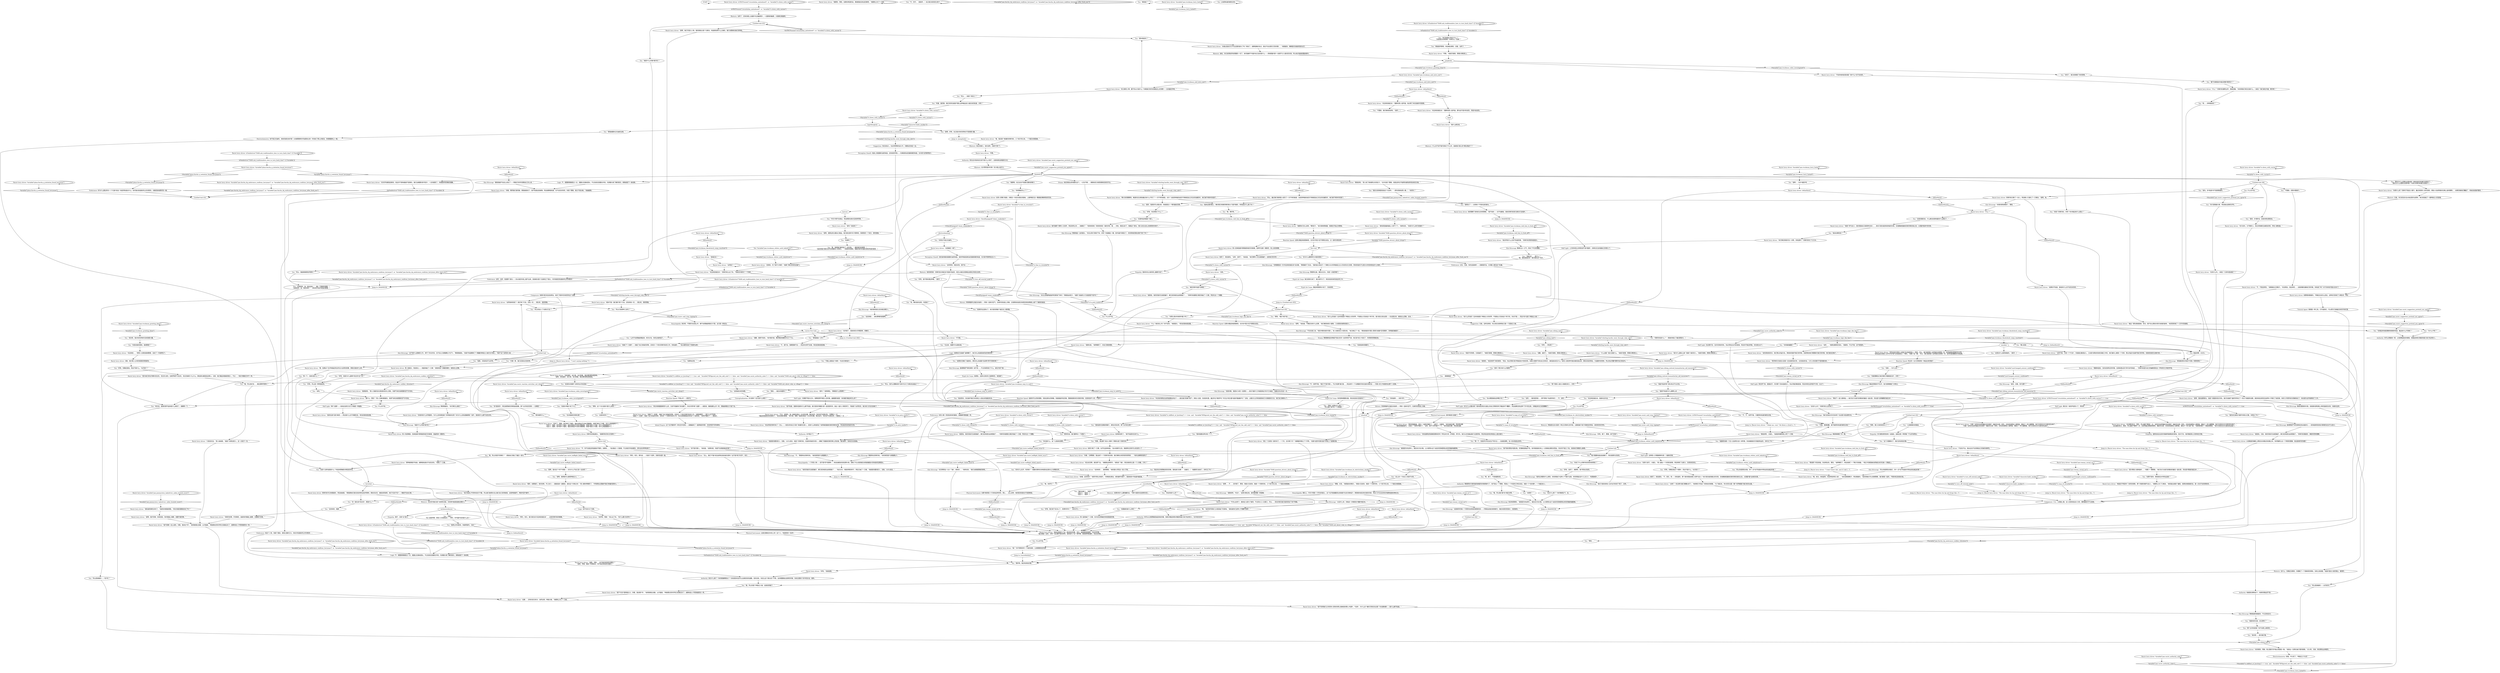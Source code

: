 # JAM / RACIST
# You chat up a truck driver of the racist persuasion.
# ==================================================
digraph G {
	  0 [label="START"];
	  1 [label="input"];
	  2 [label="Racist lorry driver: Variable[\"TASK.question_drivers_about_drugs\"]"];
	  3 [label="Variable[\"TASK.question_drivers_about_drugs\"]", shape=diamond];
	  4 [label="!(Variable[\"TASK.question_drivers_about_drugs\"])", shape=diamond];
	  5 [label="Perception (Smell): 他身上有股重机油的味道。还有他的呼吸——充满高焦油含量香烟的味道。也许是*白阿斯特拉*。"];
	  6 [label="Racist lorry driver: Variable[\"jam.racist_suggestion_pretend_you_agree\"]"];
	  7 [label="Variable[\"jam.racist_suggestion_pretend_you_agree\"]", shape=diamond];
	  8 [label="!(Variable[\"jam.racist_suggestion_pretend_you_agree\"])", shape=diamond];
	  9 [label="Racist lorry driver: 男人猛地抽了一口烟，也许还在想梅蚊克和屁股癌的事。"];
	  10 [label="Racist lorry driver: “苹果。”"];
	  11 [label="Jump to: [MAINHUB]"];
	  12 [label="Racist lorry driver: “任何评判都是武断的。但这并不意味着就不是事实。我们全都要利用*现实*。一旦你接受了，你就能获得清晰的理解。”"];
	  13 [label="You: “让我看看你的鞋底。”"];
	  14 [label="You: “我的余生都会*搞得*你焦头烂额，你明白了吗？”"];
	  15 [label="Racist lorry driver: “有什么好说的？这本来就是个种族主义的世界。不是我让它变成这个样子的。你也不是——而且*你*也是个种族主义者！”"];
	  16 [label="You: “那个女司机是谁？你不会惹上麻烦的。”"];
	  17 [label="Racist lorry driver: “你他妈有什么好得瑟的。为什么你的搭档是个多种族彩虹男？你为什么没有逮捕席勒？滚开，我他妈什么都不会告诉你。”"];
	  18 [label="Racist lorry driver: 男人扔掉指缝中那根就快熄灭的香烟。他伸手去够一根新的，脸上自信满满。"];
	  19 [label="You: “你在做什么，金？让我来处理吧。”"];
	  20 [label="Untitled hub (06)"];
	  21 [label="Racist lorry driver: “他做了*一些事*——他偷了自己老板的货物，还有另一个老实货車司机的工作。你知道的……”他从傻笑变成了多疑的讪笑。"];
	  22 [label="Jump to: [MAINHUB]"];
	  23 [label="You: “去你妈的，我要……”"];
	  24 [label="Racist lorry driver: IsKimHere()"];
	  25 [label="IsKimHere()", shape=diamond];
	  26 [label="!(IsKimHere())", shape=diamond];
	  27 [label="You: “你们到底在*争论*什么？”\n“你是瑞瓦肖爱国者？究竟怎么一回事？”"];
	  28 [label="Racist lorry driver: Variable[\"plaza.fascha_q_initiation_found_lorryman\"]"];
	  29 [label="Variable[\"plaza.fascha_q_initiation_found_lorryman\"]", shape=diamond];
	  30 [label="!(Variable[\"plaza.fascha_q_initiation_found_lorryman\"])", shape=diamond];
	  31 [label="Racist lorry driver: Variable[\"tc.turn_off_tutorial_node\"]"];
	  32 [label="Variable[\"tc.turn_off_tutorial_node\"]", shape=diamond];
	  33 [label="!(Variable[\"tc.turn_off_tutorial_node\"])", shape=diamond];
	  34 [label="You: “深渊？这里出什么事了？”\n“所以我们*是*在一个深渊里！”"];
	  35 [label="Racist lorry driver: Variable[\"jam.truckman_blackcheck_comp_reacthub\"]"];
	  36 [label="Variable[\"jam.truckman_blackcheck_comp_reacthub\"]", shape=diamond];
	  37 [label="!(Variable[\"jam.truckman_blackcheck_comp_reacthub\"])", shape=diamond];
	  38 [label="Racist lorry driver: “欢迎来到……”胖男人注意到曷城警督，话说了一半就停住了。"];
	  39 [label="Racist lorry driver: “是啊……不……无所谓了，警官。很高兴见到你。我是一个货車司机，三个孩子的父亲，一个瑞瓦肖爱国者。”"];
	  40 [label="electrochemitup"];
	  41 [label="Shivers: 风咆哮着吹过瑞瓦肖海湾——带来一连串冷空气，在城市的街道上流窜。"];
	  42 [label="Racist lorry driver: “定制的。花了我不少钱呢！”他摸了摸光秃秃的后脑勺。"];
	  43 [label="Racist lorry driver: Variable[\"jam.truckman_whitec_auth_ladydriver\"]"];
	  44 [label="Variable[\"jam.truckman_whitec_auth_ladydriver\"]", shape=diamond];
	  45 [label="!(Variable[\"jam.truckman_whitec_auth_ladydriver\"])", shape=diamond];
	  46 [label="Racist lorry driver: IsKimHere()"];
	  47 [label="IsKimHere()", shape=diamond];
	  48 [label="!(IsKimHere())", shape=diamond];
	  49 [label="Untitled hub"];
	  50 [label="Racist lorry driver: “说的真他妈的对。他们想以利益为名，想他妈的破坏我们的传统。但是等到他们想要取代我们的时候，他们就会后悔了。”"];
	  51 [label="Logic: 他不住在马丁内斯。"];
	  52 [label="Kim Kitsuragi: 曷城警督严厉的表情没有丝毫变化——但你能感觉到他对事情的走向不太高兴。"];
	  53 [label="Racist lorry driver: “去你妈的……基佬警察。”他的眉头浮现出一些小汗珠。"];
	  54 [label="Racist lorry driver: IsKimHere()"];
	  55 [label="IsKimHere()", shape=diamond];
	  56 [label="!(IsKimHere())", shape=diamond];
	  57 [label="Inland Empire: 这个名字像钟声一样在空中回响——就像敲响了一面黑暗的鸣锣。你有种很不好的感觉。"];
	  58 [label="Authority: 他就是在期待这个。他真的很趾高气扬。"];
	  59 [label="You: “叶科卡塔不在南边，而且那里也绝对没有种苹果。”"];
	  60 [label="You: “那就是苹果吧。来自格拉德的。没错。当然了。”"];
	  61 [label="Racist lorry driver: “这跟……生物决定论有关。自然法则。种族分类。”他朝地上吐了一口痰。"];
	  62 [label="Racist lorry driver: “研究这些东西的人说我们生来就是高人一等的。所以，我们奥西登人自然就应该掌管一切。显然能看到里面的优点吧。”\n“研究这些东西的人说*你*和*我*生来就是高人一等的。”他瞥了金一眼。“所以，我们奥西登人自然就应该掌管一切。显然你能理解其中的智慧。”"];
	  63 [label="You: “呃，确实挺欢迎的。你是谁？”"];
	  64 [label="You: “你是说我的搭档，曷城警督？”"];
	  65 [label="Jump to: [Racist lorry driver: \"The man bites his lip and drops the...\"]"];
	  66 [label="Racist lorry driver: 在男人的靴子底部，你看见一块复杂混乱的底板，上面带着无法一眼就能清晰辨别的花纹。"];
	  67 [label="Racist lorry driver: “是瑞瓦肖！”"];
	  68 [label="Racist lorry driver: “臭味真是越来越让人受不了了。”他转向你。“你是为什么来打扰我的？”"];
	  69 [label="Racist lorry driver: “你好啊，同胞！”他认出了你。“有什么要讨论的吗？”"];
	  70 [label="Jump to: [MAINHUB]"];
	  71 [label="Kim Kitsuragi: 曷城警督严肃的表情一成不变——不过你感觉到了什么。就在外表下面……"];
	  72 [label="Racist lorry driver: “怎么，我们*不能*说吉皮特在到处偷东西吗？这不是*转子科学*，老兄……”"];
	  73 [label="Kim Kitsuragi: 警督转过身，朝你点点头，你差一点就忽略了。"];
	  74 [label="Kim Kitsuragi: “这座城市的每一个思想流派和政府都很失败——尽管如此我还是很爱它。瑞瓦肖是你的故乡，也是我的。”"];
	  75 [label="Kim Kitsuragi: “我们还是去问问汤米吧？在这里只是浪费时间。”"];
	  76 [label="Racist lorry driver: Variable[\"jam.racist_authority_soles\"]"];
	  77 [label="Variable[\"jam.racist_authority_soles\"]", shape=diamond];
	  78 [label="!(Variable[\"jam.racist_authority_soles\"])", shape=diamond];
	  79 [label="You: “你闻起来有股酒精和香烟的味道。毒品有什么不同呢？”"];
	  80 [label="Jump to: [Racist lorry driver: \"\"I don't know shit, and if I did I...\"]"];
	  81 [label="Racist lorry driver: IsKimHere()"];
	  82 [label="IsKimHere()", shape=diamond];
	  83 [label="!(IsKimHere())", shape=diamond];
	  84 [label="You: “你要接的是什么货呢？”"];
	  85 [label="You: “等等，罢工已经持续多久了？”"];
	  86 [label="You: “我去找过你那辆该死的货車。我知道它在哪！”（指着它。）“我要把它给烧了，你听见了吗？！”"];
	  87 [label="Kim Kitsuragi: “纪念碑旁边一台小‘飞驰’，绿色的……”他转向你。“我们去看看那辆货車吧。”"];
	  88 [label="Half Light: 关键是不能太过头。就算是想吓唬别人的时候，最重要的就是：你的履历看起来怎么样？"];
	  89 [label="You: “呃……你种族歧视？”"];
	  90 [label="You: “该死……我的意思是……想不想找个私密的地方……不，该死——”"];
	  91 [label="You: “所以是谁做的——*你*吗？”"];
	  92 [label="Racist lorry driver: 他的眼睛飞快地扫过你和警督。“我不怕你——也不怕暴徒。我有货車司机和马車夫行会保护。”"];
	  93 [label="Racist lorry driver: “我不是唯一这么说的。你看，我读过*书*，”他用香烟比划着，以示强调。“种族理论的科学性已经被证实了，就算有些人不愿意接受也一样。”"];
	  94 [label="Perception (Smell): 他的身体散发着重机油的味道。他的呼吸是高焦油含量香烟的味道。也许是*阿斯特拉白人*。"];
	  95 [label="You: “你背着我藏烟？”"];
	  96 [label="You: “嗯，我想我们都学到了一些东西。”（朝货車司机微笑。）\n“我觉得我们都应该学会尊重他人的意见。”（背叛你的搭档，朝着货車司机露出很有阴谋的微笑。）"];
	  97 [label="Racist lorry driver: Variable[\"tc.down_with_racism\"]"];
	  98 [label="Variable[\"tc.down_with_racism\"]", shape=diamond];
	  99 [label="!(Variable[\"tc.down_with_racism\"])", shape=diamond];
	  100 [label="Logic: 不，提图斯稍微提过一点，是露比在操纵团伙。不过目前还是要合作的。先掌握大家了解的情况。席勒就是下一条线索。"];
	  101 [label="You: “我想让时间倒流。你能帮我吗，兄弟？”"];
	  102 [label="Racist lorry driver: “是啊，苹果……你不是还有别的问题吗？”\n“是啊，苹果。我是个苹果車夫。你不是还有别的问题吗？”"];
	  103 [label="Racist lorry driver: Variable[\"jam.truckman_bc_electrochem_smokes\"]"];
	  104 [label="Variable[\"jam.truckman_bc_electrochem_smokes\"]", shape=diamond];
	  105 [label="!(Variable[\"jam.truckman_bc_electrochem_smokes\"])", shape=diamond];
	  106 [label="Racist lorry driver: “欢迎来到瑞瓦肖！”货車司机认出了你。“甩掉另外那货了？干得好。”"];
	  107 [label="You: “但是……为什么呢？”"];
	  108 [label="lorryhub"];
	  109 [label="Racist lorry driver: “你们俩还真是天生一对呢，你知道吗？”货車司机吐了口口水。"];
	  110 [label="Racist lorry driver: “跟着味道走。当你走到附近的时候，会闻到类似杏子和*油*的味道……”货車司机因为自己的幽默感发出一声刺耳又沙哑的声音。"];
	  111 [label="Racist lorry driver: “是啊，”他说道，不确定会有什么后果。“他们都是他的小狼狗。工会里到处都有他的人。”"];
	  112 [label="Racist lorry driver: “你不是代理人，”他说道。“如果你是，你就不会调查毒品的事了。”"];
	  113 [label="You: “是啊……也许*就是*吧……”"];
	  114 [label="Reaction Speed: 附近的一台大货車里有一堆溢出来的箱子……"];
	  115 [label="Racist lorry driver: Variable[\"jam.racist_said_stop_ripping\"]"];
	  116 [label="Variable[\"jam.racist_said_stop_ripping\"]", shape=diamond];
	  117 [label="!(Variable[\"jam.racist_said_stop_ripping\"])", shape=diamond];
	  118 [label="Racist lorry driver: “当然不是。它是一个*行会*。只能通过邀请加入。工会是为那些有钱的混蛋工作的。他们基本上都是一个鸟样。想以利益为名破坏我们的传统。但是经验是无法取代的。”"];
	  119 [label="You: “嗨，你好吗？”"];
	  120 [label="Racist lorry driver: IsKimHere()"];
	  121 [label="IsKimHere()", shape=diamond];
	  122 [label="!(IsKimHere())", shape=diamond];
	  123 [label="You: “其实呢——是归我们管。”"];
	  124 [label="Racist lorry driver: “我现在就*没有*麻烦——而且我什么也不用跟你说。现在赶紧给我滚蛋。”"];
	  125 [label="Reaction Speed: 不是山羊——是鸵鸟。"];
	  126 [label="Encyclopedia: 其实呢，不管鸵鸟还是山羊，都不会把脑袋埋进沙子里。这只是一种说法。"];
	  127 [label="Racist lorry driver: IsTHCPresent(\"revacholian_nationhood\")"];
	  128 [label="IsTHCPresent(\"revacholian_nationhood\")", shape=diamond];
	  129 [label="!(IsTHCPresent(\"revacholian_nationhood\"))", shape=diamond];
	  130 [label="Racist lorry driver: “什么证据？我又没做什么。”他熄灭香烟，把烟头弹到街上。"];
	  131 [label="You: “好吧。你确定是这个*席勒*，而且不是什么，*女司机*？”"];
	  132 [label="Racist lorry driver: IsTaskActive(\"TASK.ask_traditionalists_how_to_turn_back_time\")--[[ Variable[ ]]"];
	  133 [label="IsTaskActive(\"TASK.ask_traditionalists_how_to_turn_back_time\")--[[ Variable[ ]]", shape=diamond];
	  134 [label="!(IsTaskActive(\"TASK.ask_traditionalists_how_to_turn_back_time\")--[[ Variable[ ]])", shape=diamond];
	  135 [label="Composure: 他很乐意详述这些想法。他花了很多时间来思考这个话题。"];
	  136 [label="You: “等一下，马車夫是什么？”"];
	  137 [label="lastrow"];
	  138 [label="You: “我知道你在跟我兜圈子。爽快点坦白吧，那个女司机在哪？”"];
	  139 [label="You: “嗯，谢了。不是我要找的。”"];
	  140 [label="Racist lorry driver: “等到下一波入侵来临——他们在灯光熄灭前看到的最后一副光景，将会是*光辉耀眼的瑞瓦肖*。”"];
	  141 [label="You: “随便吧，反正这也不是我们要找的靴子。”"];
	  142 [label="You: “我在垃圾堆里找到这个马克杯。”（把东西拿给男人看。）“你的吗？”"];
	  143 [label="Racist lorry driver: IsKimHere()"];
	  144 [label="IsKimHere()", shape=diamond];
	  145 [label="!(IsKimHere())", shape=diamond];
	  146 [label="Kim Kitsuragi: “你真的把他难倒了，警探。”"];
	  147 [label="You: “教父是谁——”"];
	  148 [label="You: “等等，*我们*是不是——”"];
	  149 [label="You: “是的，你*要*说。还是你想去警局说。”"];
	  150 [label="You: “那你傻笑什么？”"];
	  151 [label="Racist lorry driver: “去死吧你，我告诉你。我不会……”"];
	  152 [label="Racist lorry driver: Variable[\"tc.oddfoot_at_lynching\"] == true  and   Variable[\"XP.figured_out_the_odd_sole\"] == false  and  Variable[\"jam.racist_authority_soles\"] == false  and  Variable[\"TASK.ask_about_ruby_in_village\"] == false"];
	  153 [label="Variable[\"tc.oddfoot_at_lynching\"] == true  and   Variable[\"XP.figured_out_the_odd_sole\"] == false  and  Variable[\"jam.racist_authority_soles\"] == false  and  Variable[\"TASK.ask_about_ruby_in_village\"] == false", shape=diamond];
	  154 [label="!(Variable[\"tc.oddfoot_at_lynching\"] == true  and   Variable[\"XP.figured_out_the_odd_sole\"] == false  and  Variable[\"jam.racist_authority_soles\"] == false  and  Variable[\"TASK.ask_about_ruby_in_village\"] == false)", shape=diamond];
	  155 [label="Racist lorry driver: Variable[\"jam.tommy_reveal_wc\"]"];
	  156 [label="Variable[\"jam.tommy_reveal_wc\"]", shape=diamond];
	  157 [label="!(Variable[\"jam.tommy_reveal_wc\"])", shape=diamond];
	  158 [label="Racist lorry driver: Variable[\"jam.tommy_reveal_wc\"]"];
	  159 [label="Variable[\"jam.tommy_reveal_wc\"]", shape=diamond];
	  160 [label="!(Variable[\"jam.tommy_reveal_wc\"])", shape=diamond];
	  161 [label="Racist lorry driver: “就是他。他的宗族天生就是骗子，都已经渗透在血液里面了……”货車司机缓慢又满足地抽了一口烟，然后吐出一个烟圈。"];
	  162 [label="Racist lorry driver: “经过纪念碑，就在那下边，”他朝南边挥挥手。“绿色的‘飞驰’。现在他妈的让我一个人待着，行吗？”"];
	  163 [label="Racist lorry driver: “我来这里是为了拉一車该死的苹果，老兄。就是那种普通的，克吉克苹果。”\n“我们俩是一边的，对吧？没必要开我玩笑吧。我来是为了拉一車苹果。就是那种普通的，克吉克苹果。”"];
	  164 [label="MAINHUB"];
	  165 [label="Untitled hub"];
	  166 [label="Racist lorry driver: Variable[\"jam.racist_halflight_failed_twice\"]"];
	  167 [label="Variable[\"jam.racist_halflight_failed_twice\"]", shape=diamond];
	  168 [label="!(Variable[\"jam.racist_halflight_failed_twice\"])", shape=diamond];
	  169 [label="Kim Kitsuragi: 警督狐疑地看着你，不过没有反对。"];
	  170 [label="Jump to: [Untitled hub (06)]"];
	  171 [label="You: “我明白了——总得有个不受欢迎的家伙。”"];
	  172 [label="Racist lorry driver: Variable[\"jam.truckman_greeting_done\"]"];
	  173 [label="Variable[\"jam.truckman_greeting_done\"]", shape=diamond];
	  174 [label="!(Variable[\"jam.truckman_greeting_done\"])", shape=diamond];
	  175 [label="You: “这还真是……放松警惕的直接啊。”"];
	  176 [label="Racist lorry driver: “你知道的：加兰佬。加兰斯基。格拉德的那些堕落鬼。”\n“是啊，你知道的：加兰佬。加兰斯基。格拉德的那些堕落鬼。”"];
	  177 [label="Racist lorry driver: 货車司机专注地看着你，然后耸耸肩。“那我猜他们是在别处种的这些苹果吧。那些克吉克，谁能说得准呢，他们*无处不在*——唯独不在自己家。”"];
	  178 [label="You: “我来这里的路上，确实看见有辆货車的拖斗门是开着的。你知道出什么事了吗？”"];
	  179 [label="You: “是吗？那又有什么问题呢？”"];
	  180 [label="Racist lorry driver: IsTaskActive(\"TASK.ask_traditionalists_how_to_turn_back_time\")--[[ Variable[ ]]"];
	  181 [label="IsTaskActive(\"TASK.ask_traditionalists_how_to_turn_back_time\")--[[ Variable[ ]]", shape=diamond];
	  182 [label="!(IsTaskActive(\"TASK.ask_traditionalists_how_to_turn_back_time\")--[[ Variable[ ]])", shape=diamond];
	  183 [label="Racist lorry driver: Variable[\"jam.fascha_dq_endurance_confirms_lorryman\"]  or  Variable[\"jam.fascha_dq_endurance_confirms_lorryman_after_fuck_you\"]"];
	  184 [label="Variable[\"jam.fascha_dq_endurance_confirms_lorryman\"]  or  Variable[\"jam.fascha_dq_endurance_confirms_lorryman_after_fuck_you\"]", shape=diamond];
	  185 [label="!(Variable[\"jam.fascha_dq_endurance_confirms_lorryman\"]  or  Variable[\"jam.fascha_dq_endurance_confirms_lorryman_after_fuck_you\"])", shape=diamond];
	  186 [label="norhetoricforyou"];
	  187 [label="Racist lorry driver: Variable[\"jam.truckman_logic_the_lies\"]"];
	  188 [label="Variable[\"jam.truckman_logic_the_lies\"]", shape=diamond];
	  189 [label="!(Variable[\"jam.truckman_logic_the_lies\"])", shape=diamond];
	  190 [label="You: “但是你*确实*说了什么。”"];
	  191 [label="Jump to: [MAINHUB]"];
	  192 [label="Racist lorry driver: “该死……”他擦去眼角的泪水。“谢谢你。不过不是，这不是我的。”"];
	  193 [label="logicfixinghub"];
	  194 [label="Racist lorry driver: 他警惕地看着你，不确定应该怎么回应。这种状况持续了大概2秒，然后……"];
	  195 [label="You: “你说了什么货車司机的权利和特权？”"];
	  196 [label="Jump to: [Racist lorry driver: \"The man bites his lip and drops the...\"]"];
	  197 [label="Racist lorry driver: Variable[\"jam.siileng_met\"]"];
	  198 [label="Variable[\"jam.siileng_met\"]", shape=diamond];
	  199 [label="!(Variable[\"jam.siileng_met\"])", shape=diamond];
	  200 [label="Racist lorry driver: IsKimHere()"];
	  201 [label="IsKimHere()", shape=diamond];
	  202 [label="!(IsKimHere())", shape=diamond];
	  203 [label="You: “不，不，当然不是。只要把你知道的都告诉我。”"];
	  204 [label="Kim Kitsuragi: 警督稍微瞥了你一眼。"];
	  205 [label="Racist lorry driver: “罢工？已经有一段时间了。一个月，也许两个月？”他朝着货車比了个手势。“但是*这里*的情况差不多是上个星期的事。”"];
	  206 [label="You: “你只是看着大家，然后做出武断的评判。”"];
	  207 [label="Rhetoric: 也许赞同是件好事？至少能让他开口。"];
	  208 [label="You: “她的货車*到底*在哪里？”"];
	  209 [label="Racist lorry driver: “他做了*一些事*。他偷了自己老板的货物，还有另一个老实货車司机的工作。去跟他聊吧——我什么也不知道。”\n“他做了*一些事*。他偷了自己老板的货物，还有另一个货車司机的工作。你应该感激我给你的这个小道消息。”他咧开嘴笑了——很灿烂。"];
	  210 [label="Half Light: *换个话题*——他说这话的方式几乎像是一种威胁。"];
	  211 [label="You: “该死。”"];
	  212 [label="Racist lorry driver: “喂，如果这个名字和描述完全符合大自然的恩惠，那我又能说什么呢。”"];
	  213 [label="Racist lorry driver: “随便你，警官。如果你希望的话，那就假装没有这回事吧。”他朝地上吐了一口痰。"];
	  214 [label="Jump to: [MAINHUB]"];
	  215 [label="Racist lorry driver: “哦？”你不想再多听一下他的演讲，让他稍微有些失望。"];
	  216 [label="Racist lorry driver: “是真的。”他没有停下来的意思。“而且，你必须意识到*种族混合*的危险性。如果大家都不待在自己的地方，谁知道会发生什么？新的人类亚种可能会被创造出来，拥有未知的特征，引起额外的竞争。所以你必须要*控制*自己的后代。”"];
	  217 [label="You: “牛，你牛。（搓搓手。）反正我已经改变主意了。”"];
	  218 [label="Racist lorry driver: “我猜是吧。”男人沉着的目光穿透你的内心深处，有害气体在他周围的空气中流动。"];
	  219 [label="Physical Instrument: 这是在教练在叫你上场！这个人，*他是和你一队的*。"];
	  220 [label="Racist lorry driver: “喂，老兄，你知道吗。有各种各样的入侵……”他先是看看靴子，然后看着你。“我觉得我们可以依赖警察。我们都是一起的，不管你有没有意识到。”"];
	  221 [label="Racist lorry driver: “那种破事我不知道，就算我知道也不会告诉你。”他吸了一口烟。"];
	  222 [label="Racist lorry driver: “是啊，我开货車。来来回回。有时候碰上堵車，就要守着货車。”"];
	  223 [label="Jump to: [MAINHUB]"];
	  224 [label="Suggestion: 你应该加入。在这场特殊的战斗中，你要站在他这一边。"];
	  225 [label="Racist lorry driver: Variable[\"jam.siileng_noticed_humanitarian_aid_macarons\"]"];
	  226 [label="Variable[\"jam.siileng_noticed_humanitarian_aid_macarons\"]", shape=diamond];
	  227 [label="!(Variable[\"jam.siileng_noticed_humanitarian_aid_macarons\"])", shape=diamond];
	  228 [label="Racist lorry driver: “不过，说真的，他一般就在南边一点点的位置。靠近运河，你应该不会错过的。只要留心一点……”\n“看起来我冒犯你的搭档了。”他没有看向警督。“真可惜。席勒一般就在南边一点点的位置。靠近运河，你应该不会错过的。只要留心一点……”"];
	  229 [label="Authority: 现在这对他来说已经不是什么大事了。这是他保全颜面的方式。"];
	  230 [label="Rhetoric: 如果你有什么要隐藏的话，“苹果”就是你会选择的词汇。"];
	  231 [label="You: “好吧，当然了，随便吧。我宁愿说点别的。”"];
	  232 [label="Racist lorry driver: “是啊，他们可是大人物。我的曾祖父是个马車夫。有皇家执照什么之类的。我们试图保住我们的特权。”"];
	  233 [label="You: “要不你跟我到外面去稍微*聊两句*？”"];
	  234 [label="Racist lorry driver: “是吗？”他咆哮到。“那都是什么把柄啊？”"];
	  235 [label="Racist lorry driver: “你只会叫，又不敢咬人。真正的狗都在加姆洛克呢。所有人都知道。”"];
	  236 [label="Racist lorry driver: “不，我不去。我哪里都不去——而且你也带不走我。现在赶紧给我滚蛋。”"];
	  237 [label="Racist lorry driver: “抱歉，抽完了。”他熄灭香烟，把烟头弹到街上。"];
	  238 [label="Racist lorry driver: “这也跟你有关，警官，所以最好*警惕*一点。该死的吉皮特最近状态很好！梅蚊克也是一样的。还有其他那些入侵种族，像兔子一样大量繁殖。他们已经处在文化胜利的边缘了。”\n“这也跟你有关，警官，所以最好*警惕*一点。吉皮特最近繁殖得很快，梅蚊克也是，还有其他那些入侵种族，像兔子一样大量下崽。”他警惕地瞥了一眼曷城警督，“他们已经处在文化胜利的边缘了。”"];
	  239 [label="Racist lorry driver: “向你致意，同胞。夜之国的守护者必须团结一致。”他拿出一包卷在袖子里的香烟。“点火吧，兄弟。挡住那些丛林精灵。”"];
	  240 [label="Racist lorry driver: Variable[\"whirling.hardie_went_through_ruby_info\"]"];
	  241 [label="Variable[\"whirling.hardie_went_through_ruby_info\"]", shape=diamond];
	  242 [label="!(Variable[\"whirling.hardie_went_through_ruby_info\"])", shape=diamond];
	  243 [label="Racist lorry driver: Variable[\"plaza.fascha_q_initiation_found_lorryman\"]"];
	  244 [label="Variable[\"plaza.fascha_q_initiation_found_lorryman\"]", shape=diamond];
	  245 [label="!(Variable[\"plaza.fascha_q_initiation_found_lorryman\"])", shape=diamond];
	  246 [label="Racist lorry driver: Variable[\"jam.fascha_dq_endurance_confirms_lorryman\"]  or  Variable[\"jam.fascha_dq_endurance_confirms_lorryman_after_fuck_you\"]"];
	  247 [label="Variable[\"jam.fascha_dq_endurance_confirms_lorryman\"]  or  Variable[\"jam.fascha_dq_endurance_confirms_lorryman_after_fuck_you\"]", shape=diamond];
	  248 [label="!(Variable[\"jam.fascha_dq_endurance_confirms_lorryman\"]  or  Variable[\"jam.fascha_dq_endurance_confirms_lorryman_after_fuck_you\"])", shape=diamond];
	  249 [label="Endurance: 当然，当然，但是那个家伙——你从他的外表上看不出来，但他绝对是个兄弟和王下骑士。问问他是否知道如何让时间倒流！"];
	  250 [label="You: “这么说一个执法人员是不对的。”"];
	  251 [label="Racist lorry driver: “因为等到入侵来临时……”他瞥了一眼警督。“他们在灯光熄灭前看到的最后一副光景，将会是*辉煌的瑞瓦肖*。”"];
	  252 [label="You: “所以你是想告诉我，你*一点*也不知道B中转站走私毒品的事？”"];
	  253 [label="Half Light: 这种男人只尊重两种东西：力量和恐惧。"];
	  254 [label="You: “等一下，但是伊尔玛也会生产阿尔古——也就是酒啊。有人告诉我是这样的。”"];
	  255 [label="Racist lorry driver: “他们知道公平竞争肯定打不赢，所以就只能想办法让我们自己变得衰弱。这是种族破坏。种族*经济*破坏。”"];
	  256 [label="You: 什么也不说。"];
	  257 [label="You: “告诉我她的货車在哪！”"];
	  258 [label="Racist lorry driver: “什么？”"];
	  259 [label="Racist lorry driver: “不如你他妈赶紧滚蛋？我*什么*也不会说的。”"];
	  260 [label="You: “哦，所以你是开货車的？”（假装自己错过了最后一部分。）"];
	  261 [label="You: “听着，我同意。我们的责任就是不要让这种毒品进入瑞瓦肖的街道，对吧？”"];
	  262 [label="Racist lorry driver: “根本不是！我们属于某个行会，还有其他一切……很古老，很受尊重。”"];
	  263 [label="You: “那是谁？”"];
	  264 [label="Racist lorry driver: “他是个萨马拉人，喜欢假装自己是某种生意人……其实只是在偷卖他老板的东西。在他撕破纽曼奥克斯货車封条之后，从里面*偷来*的东西。"];
	  265 [label="Racist lorry driver: IsKimHere()"];
	  266 [label="IsKimHere()", shape=diamond];
	  267 [label="!(IsKimHere())", shape=diamond];
	  268 [label="Kim Kitsuragi: “好吧，够了，警探。差不多够了。”"];
	  269 [label="Racist lorry driver: 从他鞋底的橡胶上那些复杂错乱的纹路之间，你好像辨认出一个熟悉的图案。是这座城市的地图！"];
	  270 [label="Authority: 你*明白*了。"];
	  271 [label="Esprit de Corps: 看起来警督有计划了。交给他吧。"];
	  272 [label="Composure: 小心。从表面上看，这人还是有些战斗力的。要制服他可不太容易。"];
	  273 [label="Racist lorry driver: 男人咬紧嘴唇，扔掉指缝中那根就快熄灭的香烟，准备再来一根新的。"];
	  274 [label="Racist lorry driver: “我不知道，我根本连她叫什么都不知道。她只是有时候跟大家一起混混时间，装出一副大人物的样子。可能是个女同性恋。我已经几天没见到她了。”"];
	  275 [label="Racist lorry driver: IsTHCPresent(\"revacholian_nationhood\")  or  Variable[\"tc.down_with_racism\"]"];
	  276 [label="IsTHCPresent(\"revacholian_nationhood\")  or  Variable[\"tc.down_with_racism\"]", shape=diamond];
	  277 [label="!(IsTHCPresent(\"revacholian_nationhood\")  or  Variable[\"tc.down_with_racism\"])", shape=diamond];
	  278 [label="You: “听着，我很抱歉，能不能把你知道的都告诉我？”"];
	  279 [label="Racist lorry driver: Variable[\"jam.truckman_cabin_investigated\"]"];
	  280 [label="Variable[\"jam.truckman_cabin_investigated\"]", shape=diamond];
	  281 [label="!(Variable[\"jam.truckman_cabin_investigated\"])", shape=diamond];
	  282 [label="You: “货車司机是什么？”（假装你错过了最后那部分。）"];
	  283 [label="You: “老实说，我真的想不起来是什么意思了。请解释一下。”"];
	  284 [label="You: “好吧。我已经下定决心了。你想听听吗？”（抢先开口。）"];
	  285 [label="Endurance: 记住，兄弟，你的话虽难听——但都是好话。大多数人都没这个肚量。"];
	  286 [label="Endurance: 你为什么要这样对一个*兄弟*说话？他显然知道点什么！他可能也知道如何让时间倒流。试着回到他那好的一面。"];
	  287 [label="Racist lorry driver: Variable[\"jam.fascha_dq_endurance_confirms_lorryman\"]  or  Variable[\"jam.fascha_dq_endurance_confirms_lorryman_after_fuck_you\"]"];
	  288 [label="Variable[\"jam.fascha_dq_endurance_confirms_lorryman\"]  or  Variable[\"jam.fascha_dq_endurance_confirms_lorryman_after_fuck_you\"]", shape=diamond];
	  289 [label="!(Variable[\"jam.fascha_dq_endurance_confirms_lorryman\"]  or  Variable[\"jam.fascha_dq_endurance_confirms_lorryman_after_fuck_you\"])", shape=diamond];
	  290 [label="You: “*瑞瓦肖*……是什么？”\n“喂，我知道瑞瓦肖！我们就在这个地方。”"];
	  291 [label="Empathy: 你为爆发感觉到有一丝尴尬。或者这是一种骄傲？不太好说明白。"];
	  292 [label="Racist lorry driver: “想欣赏践踏者，是吗？”他咧开嘴笑了。“当然了，你看吧。”他先抬起左脚，然后是右脚。\n“想欣赏践踏者吗，小畜生？”他咧开嘴笑了。“当然，我不介意*展示*一下。”他先抬起左脚，然后是右脚。"];
	  293 [label="You: “你*他妈的*，现在就把她的货車指给我看。那个女司机的货車——在哪里？！”"];
	  294 [label="Kim Kitsuragi: 警督试图保持冷漠，但是眉毛那轻微上扬的弧度告诉你，他喜欢这样。"];
	  295 [label="Racist lorry driver: 他用力吸了一口烟，似乎在品味味道。“自从他离开之后，我就再也没有可以说话的人了……”"];
	  296 [label="Racist lorry driver: “他当然是货車司机了！怎么——-他告诉你自己只是个普通的生意人，还是什么其他屁话？他弄破纽曼奥克斯货車的封条，然后偷卖他老板的东西。”"];
	  297 [label="Racist lorry driver: “他的宗族天生就是骗子，都已经渗透在血液里面了……”他点点头，很是贤明的样子，然后又抽了一口烟。“他就是你要找的人，没错。100%肯定。”"];
	  298 [label="Racist lorry driver: Variable[\"tc.la_puta_madre\"]"];
	  299 [label="Variable[\"tc.la_puta_madre\"]", shape=diamond];
	  300 [label="!(Variable[\"tc.la_puta_madre\"])", shape=diamond];
	  301 [label="Racist lorry driver: “不。你不会就这样放着他不管的，如果你……”他试着点一只香烟，不过他的手有些颤抖。那句话也草草结束了。"];
	  302 [label="You: “我真不知道为什么要那么说……”"];
	  303 [label="Racist lorry driver: Variable[\"tc.down_with_racism\"]"];
	  304 [label="Variable[\"tc.down_with_racism\"]", shape=diamond];
	  305 [label="!(Variable[\"tc.down_with_racism\"])", shape=diamond];
	  306 [label="Jump to: [MAINHUB]"];
	  307 [label="Empathy: 看来你也让他的肾上腺素升高了。"];
	  308 [label="Kim Kitsuragi: “这不是什么困难的工作。用不了多长时间。也不会让马德雷教父*生气*。”警督看着他。“但是不知道哪来了个愚蠢的种族主义者拦在半路上，*保护*这个该死的小偷……”"];
	  309 [label="Racist lorry driver: “我不觉得我们之间的争斗真有你想让我相信的那么*低落*，*兄弟*。为什么这个番红花男还在这里？你去跟他聊——我什么都不知道。”"];
	  310 [label="Racist lorry driver: “现在有联盟国掌控什么的，已经不是最热门的话题了。你也许想*换个话题*——就是说，像普通的山羊一样，把脑袋埋到沙子底下去。”"];
	  311 [label="Racist lorry driver: Variable[\"jam.racist_reaction_ostriches_not_sheep\"]"];
	  312 [label="Variable[\"jam.racist_reaction_ostriches_not_sheep\"]", shape=diamond];
	  313 [label="!(Variable[\"jam.racist_reaction_ostriches_not_sheep\"])", shape=diamond];
	  314 [label="Racist lorry driver: “只是说实话。”男人耸耸肩。“我是个讲真话的人，这一点高于一切。”"];
	  315 [label="Racist lorry driver: “是啊，是那边的主要出口商品。他们是在南叶科卡塔种的。很漂亮的一个地方，景色很美。”"];
	  316 [label="You: “字面上就是这个意思：*生态灾难地区*。”"];
	  317 [label="You: “如果你们都在飞旋旅社，那你怎么知道是*吉皮特*弄坏货車的呢？”"];
	  318 [label="You: “我猜，对他来说不太好吧。”"];
	  319 [label="You: “好吧，你还想到了什么？”"];
	  320 [label="Racist lorry driver: “睁大你的眼睛吧。难道你没注意到最近有什么不同了？一次不幸的衰退，也许？当高贵种族的成员不再相信自己天生的优越性时，他们就不再争夺资源了。”"];
	  321 [label="You: “好吧。你确定是他，而且不是什么，*女司机*？”"];
	  322 [label="Esprit de Corps: 你的搭档需要支援。现在轮到你闪亮登场了！"];
	  323 [label="Racist lorry driver: 沉默。他们两人之间的氛围变得很紧张。"];
	  324 [label="Kim Kitsuragi: “请继续吧，*先生*。”金再次靠近他，身体像弹簧一样紧绷。"];
	  325 [label="Jump to: [jumphubs]"];
	  326 [label="Jump to: [Racist lorry driver: \"The man bites his lip and drops the...\"]"];
	  327 [label="Jump to: [MAINHUB]"];
	  328 [label="You: “那是……瑞瓦肖地图吗？”"];
	  329 [label="Racist lorry driver: “不进也不出。我永远也不会背叛自己宗族的纯粹性。”"];
	  330 [label="Racist lorry driver: “随便你们怎么说吧，*警官们*。”他冷漠地等候着，香烟在手指之间燃烧。"];
	  331 [label="Racist lorry driver: Variable[\"tc.down_with_racism\"]"];
	  332 [label="Variable[\"tc.down_with_racism\"]", shape=diamond];
	  333 [label="!(Variable[\"tc.down_with_racism\"])", shape=diamond];
	  334 [label="You: “等等，南边那个街头小贩吗？那家伙是个货車司机？”"];
	  335 [label="Racist lorry driver: “我猜也是。”他咧嘴笑了，对自己很是满意。"];
	  336 [label="You: 什么也不说。"];
	  337 [label="Jump to: [MAINHUB]"];
	  338 [label="You: “这是瑞瓦肖的地图。”"];
	  339 [label="Authority: 你可以让他把鞋底抬起来给你看。他绝对看起来绝对像是有能力执行私刑的人。也许他也在场？"];
	  340 [label="Jump to: [MAINHUB]"];
	  341 [label="Kim Kitsuragi: “我完全清楚你什么意思。你觉得我们*这种人*不属于这里。你觉得我应该*小心点儿*，*别惹麻烦*。”"];
	  342 [label="Racist lorry driver: “那就说吧。”男人挠了挠他那壮实的肚子。“也许你是个警察，但是这样也不能帮你避免即将到来的灾难。”"];
	  343 [label="You: “暂时没事了。”[离开。]\n“回见了。”[离开。]\n“回见了。”[离开。]"];
	  344 [label="You: “是啊，我对这个*并不*感冒——你为什么不自己滚一边去呢？”"];
	  345 [label="Half Light: 你为什么还要试呢？根本就没有办法能让你自己愤怒的样子看起来不*糟糕*。而且就算没有这种*下作*的生意，你看起来也已经很糟糕了。"];
	  346 [label="Racist lorry driver: 货車司机扬起眉头。“是跟同性恋有关的事吗？”"];
	  347 [label="Untitled hub (04)"];
	  348 [label="Racist lorry driver: IsKimHere()"];
	  349 [label="IsKimHere()", shape=diamond];
	  350 [label="!(IsKimHere())", shape=diamond];
	  351 [label="Racist lorry driver: 货車司机沉默了一会儿。然后朝人行道吐了一口唾沫。“是啊，他。”"];
	  352 [label="Racist lorry driver: Variable[\"tc.down_with_racism\"]"];
	  353 [label="Variable[\"tc.down_with_racism\"]", shape=diamond];
	  354 [label="!(Variable[\"tc.down_with_racism\"])", shape=diamond];
	  355 [label="Electrochemistry: 他不是正在抽吗，他妈的就在他手里！从他那肥胖的手指里抢过来！听他说了那么多废话，你很需要来上一根。"];
	  356 [label="Racist lorry driver: “不可能。”"];
	  357 [label="You: “那我能抽一口吗？”"];
	  358 [label="You: “仔细一想，我们还是说点别的吧。”"];
	  359 [label="Rhetoric: 种族是社会分层的一种过分简单化的手段，主要是基于易于观察到的特征、直觉和伪科学的。"];
	  360 [label="Jump to: [MAINHUB]"];
	  361 [label="Racist lorry driver: “拜托，老兄，那句话……只是打个招呼。货車司机那一套。”"];
	  362 [label="Racist lorry driver: “我什么都没说。”"];
	  363 [label="Racist lorry driver: Variable[\"jam.jammystery_ladydriver_cabin_located_racist\"]"];
	  364 [label="Variable[\"jam.jammystery_ladydriver_cabin_located_racist\"]", shape=diamond];
	  365 [label="!(Variable[\"jam.jammystery_ladydriver_cabin_located_racist\"])", shape=diamond];
	  366 [label="Racist lorry driver: 他盯着那个黄种人马克杯，然后突然之间……他爆发了：“哈哈哈哈哈！哈哈哈哈哈！我的天啦！哦……天啦，真是太妙了。看看这个家伙。很久没见过这么有意思的东西了。”"];
	  367 [label="Racist lorry driver: “你看，王牌警探，我出身于一个货車司机世家。我们拥有古老的权利和特权……”他失去解释的耐性了……"];
	  368 [label="Logic: 如果他们在褴褛飞旋喝醉了，他们怎么知道是谁闯进货車的呢？"];
	  369 [label="Jump to: [MAINHUB]"];
	  370 [label="Jump to: [MAINHUB]"];
	  371 [label="Racist lorry driver: Variable[\"yard.hanged_armour_confirmed\"]"];
	  372 [label="Variable[\"yard.hanged_armour_confirmed\"]", shape=diamond];
	  373 [label="!(Variable[\"yard.hanged_armour_confirmed\"])", shape=diamond];
	  374 [label="Half Light: 在这里打住。去问问其他司机。你必须找出女司机是谁，而且你不能这样做。实在是太过了。"];
	  375 [label="Racist lorry driver: Variable[\"tc.oddfoot_at_lynching\"] == true  and   Variable[\"XP.figured_out_the_odd_sole\"] == false  and  Variable[\"jam.racist_authority_soles\"] == false"];
	  376 [label="Variable[\"tc.oddfoot_at_lynching\"] == true  and   Variable[\"XP.figured_out_the_odd_sole\"] == false  and  Variable[\"jam.racist_authority_soles\"] == false", shape=diamond];
	  377 [label="!(Variable[\"tc.oddfoot_at_lynching\"] == true  and   Variable[\"XP.figured_out_the_odd_sole\"] == false  and  Variable[\"jam.racist_authority_soles\"] == false)", shape=diamond];
	  378 [label="Racist lorry driver: Variable[\"character.habit_smokes\"]"];
	  379 [label="Variable[\"character.habit_smokes\"]", shape=diamond];
	  380 [label="!(Variable[\"character.habit_smokes\"])", shape=diamond];
	  381 [label="Racist lorry driver: “你看，既然我们是同族，那我就直说了。我不知道这些破事。而且就算我知道，也不会告诉你的。你是个警察。我又不是白痴。”他抽着烟。"];
	  382 [label="You: “那样的话，我们要拜访一下席勒了。”"];
	  383 [label="Racist lorry driver: “就是他，兄弟。他的宗族天生就是骗子，都已经渗透在血液里面了。”货車司机看着你，满是欣赏和理解。"];
	  384 [label="Empathy: 哦不，没有*太*高兴。"];
	  385 [label="You: “那好吧。我还有其他问题。”"];
	  386 [label="racistblather"];
	  387 [label="sanskim"];
	  388 [label="You: “去他妈的，金。我支持你！”（锤一下警督的肩膀。）\n“去他妈的，金。我支持你！”（用你的手指手枪指向警督。）"];
	  389 [label="Racist lorry driver: “你错过我说它们不在这里的部分了吗？再说了，就算我确实有点，我也不会去管它们的闲事……”他看着你，眼睛里闪烁着奇怪的光芒。"];
	  390 [label="Racist lorry driver: “当然他妈的是了！我们有个行会，还有一切……很古老，很受尊重。”"];
	  391 [label="You: “是的，我真的可以看出来，你就是高人一等的最佳范例。”"];
	  392 [label="You: “好吧……然后呢？”"];
	  393 [label="Racist lorry driver: Variable[\"whirling.hardie_went_through_ruby_info\"]"];
	  394 [label="Variable[\"whirling.hardie_went_through_ruby_info\"]", shape=diamond];
	  395 [label="!(Variable[\"whirling.hardie_went_through_ruby_info\"])", shape=diamond];
	  396 [label="Racist lorry driver: Variable[\"jam.fascha_dq_endurance_confirms_lorryman\"]  or  Variable[\"jam.fascha_dq_endurance_confirms_lorryman_after_fuck_you\"]"];
	  397 [label="Variable[\"jam.fascha_dq_endurance_confirms_lorryman\"]  or  Variable[\"jam.fascha_dq_endurance_confirms_lorryman_after_fuck_you\"]", shape=diamond];
	  398 [label="!(Variable[\"jam.fascha_dq_endurance_confirms_lorryman\"]  or  Variable[\"jam.fascha_dq_endurance_confirms_lorryman_after_fuck_you\"])", shape=diamond];
	  399 [label="You: “啊哈……”"];
	  400 [label="You: “你的鞋底怎么了？”"];
	  401 [label="Jump to: [Racist lorry driver: \"The man bites his lip and drops the...\"]"];
	  402 [label="Racist lorry driver: Variable[\"jam.truckman_lorry_looted\"]"];
	  403 [label="Variable[\"jam.truckman_lorry_looted\"]", shape=diamond];
	  404 [label="!(Variable[\"jam.truckman_lorry_looted\"])", shape=diamond];
	  405 [label="Jump to: [MAINHUB]"];
	  406 [label="Racist lorry driver: IsKimHere()"];
	  407 [label="IsKimHere()", shape=diamond];
	  408 [label="!(IsKimHere())", shape=diamond];
	  409 [label="Kim Kitsuragi: “是的，没错。他*在哪*？”"];
	  410 [label="Kim Kitsuragi: “你见过穿着陶瓷装甲的那具尸体吗？”警督指向院子。“他那个低级的小行会能保护*他*吗？”"];
	  411 [label="Reaction Speed: 这家伙看起来就很麻烦。也许你*现在*还不想搅合进去。"];
	  412 [label="Rhetoric: 见鬼。你已经没办法从他这里问出更多。他已经竖起了一面种族主义的高墙。"];
	  413 [label="Racist lorry driver: Variable[\"jam.truckman_lorry_looted\"]"];
	  414 [label="Variable[\"jam.truckman_lorry_looted\"]", shape=diamond];
	  415 [label="!(Variable[\"jam.truckman_lorry_looted\"])", shape=diamond];
	  416 [label="Racist lorry driver: “拜托，老兄，我只是在说‘欢迎来到瑞瓦肖’……这是货車司机的套路。”"];
	  417 [label="You: “在我听起来像是个借口。”"];
	  418 [label="Racist lorry driver: “所以，最近我们奥西登人经历了一次不幸的衰退：当高贵种族的成员不再相信自己天生的优越性时，他们就不再争夺资源了。”"];
	  419 [label="Kim Kitsuragi: “她是*什么时候*离开的？”"];
	  420 [label="Jump to: [IsKimHere()]"];
	  421 [label="Racist lorry driver: “货車司机啊。开货車的。或者有时候碰上塞車，还要看守货車。”"];
	  422 [label="Racist lorry driver: “要什么，警官？”男人沉着地看着你，有害气体在他周围的空气中流动。"];
	  423 [label="Racist lorry driver: “抱歉，我帮不到你。”他半推半就，略带嘲讽地朝你半点了下头。"];
	  424 [label="You: “哦，所以你是个种族主义者。这就说得通了。”"];
	  425 [label="Racist lorry driver: IsTaskActive(\"TASK.ask_traditionalists_how_to_turn_back_time\")--[[ Variable[ ]]"];
	  426 [label="IsTaskActive(\"TASK.ask_traditionalists_how_to_turn_back_time\")--[[ Variable[ ]]", shape=diamond];
	  427 [label="!(IsTaskActive(\"TASK.ask_traditionalists_how_to_turn_back_time\")--[[ Variable[ ]])", shape=diamond];
	  428 [label="You: “他说得对。你在破坏我们实现真正人民自决的最佳机会。”"];
	  429 [label="Authority: 发生什么事了？你的胆量哪里去了？你有很多机会可以远离危险的道路，但你没有，你还让这个家伙说个不停。当你需要做出选择的时候，你却企图找个折中的办法。弱鸡。"];
	  430 [label="Rhetoric: 他在找借口。说实话吧，你被*打败*了。"];
	  431 [label="jumphubs"];
	  432 [label="Jump to: [MAINHUB]"];
	  433 [label="You: “如果不是你，那是谁在B中转站运毒？”"];
	  434 [label="Kim Kitsuragi: 看起来警督并不在乎。他只是稍微做了点笔记。"];
	  435 [label="Racist lorry driver: “不，不是这样的。”他看着自己的鞋子。“你没明白，是这样的……当我用脚去踹他们的时候，你知道了吧？对于你来说可能太复杂了。”"];
	  436 [label="Racist lorry driver: “如果你不知道，我他妈什么也不会告诉你的。”"];
	  437 [label="You: “不要紧。回答问题就行。”"];
	  438 [label="You: “哦，那好吧。”"];
	  439 [label="Racist lorry driver: “是啊，我知道那家伙。他是个爱国的老实司机。我们在褴褛飞旋好好辩论了一场关于基因的话题，直到有些该死的吉皮特小子砸烂了他的锁，妈的几乎把所有东西都拿走了。他也因为这件破事丢了工作。”"];
	  440 [label="You: “看来我要去拜访他一下了。”"];
	  441 [label="Authority: 你可以再推他一把，让他把鞋底给你看看。他看起来绝对像是有能力执行私刑的人。"];
	  442 [label="Racist lorry driver: “你知道那些狗屎都是哪来的吗？萨拉米尔泽，萨弗里，伊尔玛。他们从本地毒品贩子这里捞钱，然后用这些钱在制造业上超过我们。”"];
	  443 [label="You: （看看鞋底）"];
	  444 [label="Racist lorry driver: “问题？该死的吉皮特最近状态很好！梅蚊克也是一样的。还有其他那些入侵种族，像兔子一样大量繁殖。他们已经处在文化胜利的边缘了。”\n“问题？该死的吉皮特最近状态很好！梅蚊克也是一样的。还有其他那些入侵种族，像兔子一样大量繁殖。他们已经处在文化胜利的边缘了。”"];
	  445 [label="You: “你叫什么名字，死秃佬？！我要在警用无线电里说这家伙让马德雷去死。”"];
	  446 [label="Half Light: 上次的失败让你特别泄气和*困惑*，你再也无法机器自己的怒火了。"];
	  447 [label="You: “有烟吗？”"];
	  448 [label="Encyclopedia: 事实上，叶科卡塔是一片荒凉的废土，这个名字直接翻译出来就是*生态灾难地区*。那里根本就没有优美的风景，而且几乎无法支持任何植物或者动物生活。"];
	  449 [label="You: 什么也不说。"];
	  450 [label="Racist lorry driver: “太棒了！有法律为我们撑腰太好了。”他用两只手指头飞快地向你致敬。“为了瑞瓦肖，伟大的宗主国！整个世界都属于我们的宗主国。”"];
	  451 [label="Logic: 不，提图斯稍微提过一点，是露比在操纵团伙。不过目前还是要合作的。先掌握大家了解的情况。席勒就是下一条线索。"];
	  452 [label="Untitled hub (02)"];
	  453 [label="Authority: 警督那张冷漠的面具被强烈的情感替代了。他不是以一个警察，而是以一个市民的口吻在说话。他是一个*瓦科莱*，一个瑞瓦肖人。"];
	  454 [label="Jump to: [Racist lorry driver: \"The man bites his lip and drops the...\"]"];
	  455 [label="You: “话说*入侵*到底是什么？听起来更像是对移民的抨击。”"];
	  456 [label="You: “那你为什么还要在这里闲逛？很多别的司机都已经离开了。”\n“那你为什么还要在这里闲逛？大部分货車司机都已经离开了。”"];
	  457 [label="You: 让他把知道的都告诉你。"];
	  458 [label="You: Variable[\"jam.truckman_whitec_auth_ladydriver\"]"];
	  459 [label="Variable[\"jam.truckman_whitec_auth_ladydriver\"]", shape=diamond];
	  460 [label="!(Variable[\"jam.truckman_whitec_auth_ladydriver\"])", shape=diamond];
	  461 [label="Racist lorry driver: “我没学到什么之前不知道的事。”货車司机愤怒地摇摇头。"];
	  462 [label="Racist lorry driver: “在找什么吗，小畜生？又来叫我滚蛋了？”"];
	  463 [label="Racist lorry driver: IsKimHere()"];
	  464 [label="IsKimHere()", shape=diamond];
	  465 [label="!(IsKimHere())", shape=diamond];
	  466 [label="You: 抱起双臂，点点头。"];
	  467 [label="Racist lorry driver: IsKimHere()"];
	  468 [label="IsKimHere()", shape=diamond];
	  469 [label="!(IsKimHere())", shape=diamond];
	  470 [label="Kim Kitsuragi: “我们只能找其他人去问女司机的下落了。走吧。”"];
	  471 [label="Kim Kitsuragi: “但是你看，我是RCM的一名警官——其实*我的*工作就是保证*你*行为端正。我建议你记住这一点。”"];
	  472 [label="Drama: 他还真是出奇地擅长这个。一点也不赖……看看他含沙射影套取信息的手法。"];
	  473 [label="You: “你拉的是什么货？”"];
	  474 [label="You: “是啊，我想我可以接受种族主义。”"];
	  475 [label="Racist lorry driver: “别得寸进尺，小畜生。”男人露出一个厌恶的表情，然后转移了注意力，无视你的存在。"];
	  476 [label="Physical Instrument: 是时候调大音量了。"];
	  477 [label="Racist lorry driver: “有什么好说的？这本来就是个种族主义的世界。不是我让它变成这个样子的，我只是生活在这里——在这里生存。就是这么回事。生存。”"];
	  478 [label="You: “你想让我对你使用*暴力*吗？”"];
	  479 [label="You: “我是你的兄弟，还记得吗？”"];
	  480 [label="Jump to: [Racist lorry driver: \"\"I ain't saying nothing.\"\"]"];
	  481 [label="Racist lorry driver: “无所谓了，回到你的大学课堂吧，四眼仔。”"];
	  482 [label="You: “你现在不是正在抽吗。”"];
	  483 [label="You: “那我就要你正在抽的这根。”"];
	  484 [label="You: “哦，所以他们在……格拉德种苹果吗？”"];
	  485 [label="You: “好吧，所以是一种种族歧视。”"];
	  486 [label="Racist lorry driver: “因为他们的名字都叫克吉克。克吉克·皮克，拉斯罗斯罗·克吉克，克吉克维奇·什么什么。那些家伙都是低自尊心。注意，他们看起来像奥西登人，不过……*其实*跟我们并不一样。”"];
	  487 [label="Racist lorry driver: 他笑了。有些紧张。“当然，当然了，”他说道。“他们那种人天生就是骗子。这是他们的天性……”"];
	  488 [label="You: “不要紧，我们继续前进吧。”[离开。]"];
	  489 [label="Empathy: 通常他说这话的时候都带着嘲讽的意味，但对于你，他好像是真心实意地在问候。"];
	  490 [label="Conceptualization: 文化胜利？这又是什么意思？“"];
	  491 [label="Racist lorry driver: “当然是了！”"];
	  492 [label="You: “你从哪里搞到这种靴子的？”"];
	  493 [label="You: “你能理解自己每天都在*践踏瑞瓦肖*，对吧？”"];
	  494 [label="Racist lorry driver: Variable[\"jam.truckman_told_him_to_fuck_off\"]"];
	  495 [label="Variable[\"jam.truckman_told_him_to_fuck_off\"]", shape=diamond];
	  496 [label="!(Variable[\"jam.truckman_told_him_to_fuck_off\"])", shape=diamond];
	  497 [label="You: “所以，我可以理解成你*没有*在马丁内斯走私毒品了？”"];
	  498 [label="Kim Kitsuragi: “不。”警督转向货車司机。“他的意思是*马德雷教父*。”"];
	  499 [label="Kim Kitsuragi: “不。当然不是。*我们*不是代理人。不过*如果*我们是……而且其中一个马德雷的司机在偷东西的话——代理人的工作就是找出那个人是谁。”"];
	  500 [label="Racist lorry driver: Variable[\"tc.map_of_revachol\"]"];
	  501 [label="Variable[\"tc.map_of_revachol\"]", shape=diamond];
	  502 [label="!(Variable[\"tc.map_of_revachol\"])", shape=diamond];
	  503 [label="Kim Kitsuragi: 警督挑起一边的眉头。“你见过院子里的尸体，对吧？你偷瞄过一眼。我*知道*你看见了。你觉得他的朋友保护*他*了吗？”"];
	  504 [label="You: “这是你的吗？”"];
	  505 [label="Racist lorry driver: “布吉街的那些吉皮特就要追求这个——就在我们的鼻子底下。其他人也是，在收音机里。最近听过*香颂*吗？听见过*经文歌*或者*歌曲集*吗？”没有。占据文化主导权就是他们计划取胜的方法，他们自己都承认了。”"];
	  506 [label="Rhetoric: 没什么。你确定没事的。你摆脱了一个很麻烦的境地。没有让他滚蛋，*或者*是加入他的事业。做得好。"];
	  507 [label="Jump to: [MAINHUB]"];
	  508 [label="Rhetoric: 他的意思是：货車司机对瑞瓦肖*民族*的迷恋，其实让瑞瓦肖很难达成真正的民主自觉。"];
	  509 [label="Half Light: 看见没！他的声音变小了，而你的……"];
	  510 [label="You: “她是*什么时候*离开的？”"];
	  511 [label="You: “你完了。我已经掌握了你的把柄。”"];
	  512 [label="Reaction Speed: 或者你可以四处看看，找到这家伙的車厢。彻底搜查所有货車。警察窥探你的东西的时候，还是有些吓人的，不是吗？"];
	  513 [label="You: “赶紧告诉我那个该死的女司机是谁！”"];
	  514 [label="You: “好吧，但是为什么要用*克吉克*这个词？”"];
	  515 [label="Jump to: [MAINHUB]"];
	  516 [label="Racist lorry driver: Variable[\"jam.fascha_dq_endurance_sudden_vibration\"]"];
	  517 [label="Variable[\"jam.fascha_dq_endurance_sudden_vibration\"]", shape=diamond];
	  518 [label="!(Variable[\"jam.fascha_dq_endurance_sudden_vibration\"])", shape=diamond];
	  519 [label="Endurance: 但这个人有。他是个堡垒，是夜之国的卫士。他也许知道如何让时间倒流……"];
	  520 [label="Racist lorry driver: “有马車的人啊，要不你以为是什么？你看我们的历史就是这么的深厚——比机器还早呢。”"];
	  521 [label="Racist lorry driver: IsKimHere()"];
	  522 [label="IsKimHere()", shape=diamond];
	  523 [label="!(IsKimHere())", shape=diamond];
	  524 [label="You: 什么也不说。"];
	  525 [label="Rhetoric: 克吉克可能又是个歧视性词语。你觉得可能是指格拉德的人。"];
	  526 [label="You: “其实呢，我对你的货物并没有很感兴趣。”"];
	  527 [label="Racist lorry driver: Variable[\"jam.truckman_told_him_to_fuck_off\"]"];
	  528 [label="Variable[\"jam.truckman_told_him_to_fuck_off\"]", shape=diamond];
	  529 [label="!(Variable[\"jam.truckman_told_him_to_fuck_off\"])", shape=diamond];
	  530 [label="Jump to: [Racist lorry driver: \"The man bites his lip and drops the...\"]"];
	  531 [label="Racist lorry driver: Variable[\"TASK.question_drivers_about_drugs\"]"];
	  532 [label="Variable[\"TASK.question_drivers_about_drugs\"]", shape=diamond];
	  533 [label="!(Variable[\"TASK.question_drivers_about_drugs\"])", shape=diamond];
	  534 [label="Tutorial Agent: 香烟是一种工具。打开道具栏，可以把它们装备在你的手持栏里。"];
	  535 [label="Racist lorry driver: Variable[\"jam.racist_suggestion_pretend_you_agree\"]"];
	  536 [label="Variable[\"jam.racist_suggestion_pretend_you_agree\"]", shape=diamond];
	  537 [label="!(Variable[\"jam.racist_suggestion_pretend_you_agree\"])", shape=diamond];
	  538 [label="Suggestion: 见鬼。这样没用的。你之前应该表明自己是一个民族主义者。"];
	  539 [label="Jump to: [IsKimHere()]"];
	  540 [label="Physical Instrument: 如果*奥西登人*只有他这种货色，那么……这么说吧，他的肌肉线条也不是很明显。"];
	  541 [label="Racist lorry driver: “哦，我还是个普通的货車司机，三个孩子的父亲，一个瑞瓦肖爱国者。”"];
	  542 [label="Racist lorry driver: Variable[\"jam.racist_halflight_failed_once\"]"];
	  543 [label="Variable[\"jam.racist_halflight_failed_once\"]", shape=diamond];
	  544 [label="!(Variable[\"jam.racist_halflight_failed_once\"])", shape=diamond];
	  545 [label="Rhetoric: 当然了，还有你摆上台面的*社会敏感性*。一定要保持敏感，大家都在看着呢。"];
	  546 [label="Racist lorry driver: “那就来啊，小畜生。”他直直地朝你脸上喷了一口烟。"];
	  547 [label="Untitled hub (05)"];
	  548 [label="Encyclopedia: 一个传奇人物——但不是*好*的那种——来自加姆洛克的犯罪大佬。控制了可以说是瑞瓦肖西部最强大的有组织犯罪团伙。"];
	  549 [label="You: “山羊不会把脑袋埋起来，鸵鸟才会。你的比喻用混了。”"];
	  550 [label="You: “这里没什么值得调查的。”[离开。]"];
	  551 [label="You: “所以，我能看看那些苹果吗？”"];
	  552 [label="Racist lorry driver: 男人摇摇头，有些担心——他猛地抽了一口烟：“就他妈是个滑稽的模仿，就是这么回事。”"];
	  553 [label="Endurance: 你的小肠一阵突如其来的震动，就像蜂鸣警报器一样。"];
	  554 [label="You: “哦，所以我们是*在*瑞瓦肖啊。”"];
	  555 [label="Racist lorry driver: IsKimHere()"];
	  556 [label="IsKimHere()", shape=diamond];
	  557 [label="!(IsKimHere())", shape=diamond];
	  558 [label="Racist lorry driver: “我不喜欢那些外国垃圾。好酒都是蒙迪产的，有时候我喜欢来上一点南格拉德的伏特加。克吉克不值几个钱，但是他们很懂怎么酿酒。”"];
	  559 [label="You: “那个倒卖人道主义救援包的人，对吧？”"];
	  560 [label="Racist lorry driver: “就是他。他的宗族天生就是骗子，都已经渗透在血液里面了……”货車司机缓慢又满足地抽了一口烟，然后吐出一个烟圈。"];
	  561 [label="Racist lorry driver: “他就是你要找的人，没错。100%肯定。他是个货車司机，在偷卖老板的东西——撕破了纽曼奥克斯货車上的封条。毫无疑问，他肯定也在贩毒。”"];
	  562 [label="Racist lorry driver: IsKimHere()"];
	  563 [label="IsKimHere()", shape=diamond];
	  564 [label="!(IsKimHere())", shape=diamond];
	  565 [label="Racist lorry driver: IsKimHere()"];
	  566 [label="IsKimHere()", shape=diamond];
	  567 [label="!(IsKimHere())", shape=diamond];
	  568 [label="Kim Kitsuragi: “所以你是想告诉我们，你*一点*也不知道B中转站走私毒品的事？”"];
	  569 [label="Racist lorry driver: Variable[\"tc.down_with_racism\"]"];
	  570 [label="Variable[\"tc.down_with_racism\"]", shape=diamond];
	  571 [label="!(Variable[\"tc.down_with_racism\"])", shape=diamond];
	  572 [label="You: “我就*知道*那个家伙有点不太对劲。”"];
	  573 [label="You: “所以它是某种工会吗？”"];
	  574 [label="Kim Kitsuragi: “从技术上讲，你每走一步都是在*践踏*瑞瓦肖。”"];
	  575 [label="Racist lorry driver: “欢迎来到瑞瓦肖！”圆胖的男人高声道。那句话不是冲你说的，而是冲金说的。"];
	  576 [label="Racist lorry driver: “好吧。”他耸耸肩。"];
	  577 [label="You: “那叫特权吗？”"];
	  578 [label="Racist lorry driver: “很好。如果我们，夜间动物，齐心协力——就能组成一道壁垒，抵抗这个多事之秋！”男人朝你咧嘴笑了。“铲除那些企图破坏我们幸福的恶势力。”"];
	  579 [label="Racist lorry driver: “卧槽，去死吧你！”他挥手想让你离开。“货車就在那边，绿色撞坏的那个。我他妈的*不知道*她是谁。”"];
	  580 [label="You: “所以是谁做的——女司机吗？”"];
	  581 [label="Racist lorry driver: “什么？就在街上吗？你不会的。”他摇摇头。“现在赶紧给我滚蛋。”"];
	  582 [label="You: “首先。你*知道*并不是席勒做的。”"];
	  583 [label="Racist lorry driver: IsKimHere()"];
	  584 [label="IsKimHere()", shape=diamond];
	  585 [label="!(IsKimHere())", shape=diamond];
	  586 [label="Racist lorry driver: “真是不好意思。已经抽完了。”他熄灭香烟，把烟头弹到街上。"];
	  587 [label="Racist lorry driver: IsKimHere()"];
	  588 [label="IsKimHere()", shape=diamond];
	  589 [label="!(IsKimHere())", shape=diamond];
	  590 [label="Jump to: [IsKimHere()]"];
	  591 [label="You: “说得好！”"];
	  592 [label="Racist lorry driver: Variable[\"jam.truckman_emp_to_auth\"]"];
	  593 [label="Variable[\"jam.truckman_emp_to_auth\"]", shape=diamond];
	  594 [label="!(Variable[\"jam.truckman_emp_to_auth\"])", shape=diamond];
	  595 [label="You: “苹果？”\n“有人说是苹果，其他人又说是钻石——拜托，你*到底*拉的是什么货？”"];
	  596 [label="Racist lorry driver: “尊敬，长官。”他假装向你精力。“很高兴见到你。我是一个货車司机，三个孩子的父亲，一个瑞瓦肖爱国者。”"];
	  597 [label="You: “是啊，好吧。反正我对你的货物也不是很感兴趣。”"];
	  598 [label="soleshub"];
	  599 [label="Jump to: [MAINHUB]"];
	  600 [label="Half Light: 现在停下来。直接走开，问问那个汤米或者别人。你必须查清她是谁，而且你现在这样是不行的。太过了。"];
	  601 [label="You: “好吧，我不想处理这种事。”[离开。]"];
	  602 [label="You: “我只需要知道这些就够了。现在我想问点别的。”"];
	  603 [label="Kim Kitsuragi: “那我推测你对他的*代理人*很熟悉咯？”"];
	  604 [label="Drama: 警督像啮齿动物般不放过任何一丝异样的气息。他已经*进入*状态了，你得表现得镇定些。"];
	  605 [label="Racist lorry driver: “听好了，贱种。你吓唬不了我的。瑞瓦肖西边不归你们警察管。你管不着马丁内斯。你什么狗屁都管不了。”\n“听好了，贱种。你吓唬不了我的。瑞瓦肖西边不归你们警察管。你管不着马丁内斯。你什么狗屁都管不了。”\n“听好了，贱种。你吓唬不了我的。瑞瓦肖西边不归你们警察管。你管不着马丁内斯。你什么狗屁都管不了。”"];
	  606 [label="Racist lorry driver: 他得意地笑了。“我不知道你在说什么。”"];
	  607 [label="Racist lorry driver: IsTHCPresent(\"revacholian_nationhood\")  or  Variable[\"tc.down_with_racism\"] == true"];
	  608 [label="IsTHCPresent(\"revacholian_nationhood\")  or  Variable[\"tc.down_with_racism\"] == true", shape=diamond];
	  609 [label="!(IsTHCPresent(\"revacholian_nationhood\")  or  Variable[\"tc.down_with_racism\"] == true)", shape=diamond];
	  610 [label="Jump to: [MAINHUB]"];
	  611 [label="Untitled hub"];
	  612 [label="Racist lorry driver: Variable[\"tc.down_with_racism\"]"];
	  613 [label="Variable[\"tc.down_with_racism\"]", shape=diamond];
	  614 [label="!(Variable[\"tc.down_with_racism\"])", shape=diamond];
	  615 [label="Racist lorry driver: “欢迎来到瑞瓦肖！”圆胖的男人高声道。他点燃了夹在指缝中的香烟。"];
	  616 [label="Racist lorry driver: “不怎么拉货了。我来这儿是为了接货，不过码头工人在罢工，所以……现在的情况就只能乖乖坐下来干等着。”"];
	  617 [label="Racist lorry driver: “在找什么吗？”货車司机认出你来了。"];
	  618 [label="Kim Kitsuragi: “就是因为你这种人，瑞瓦肖才会分裂，让大家想从这个战后的深渊里爬出来变得越来越困难。”"];
	  619 [label="You: “我要把你跟一个巨人吉皮特关进一间牢房。你会被搞到天天菊部有血的，你听见了吗？”"];
	  620 [label="You: “你知道的……你的*货*。”"];
	  621 [label="You: 什么也不说。"];
	  622 [label="You: “发生什么事了？你好像很生气，金。”"];
	  623 [label="You: “你一直在说*克吉克*，那是什么？”"];
	  624 [label="Racist lorry driver: “是吗？谁说的？”"];
	  625 [label="Jump to: [racistblather]"];
	  626 [label="Jump to: [MAINHUB]"];
	  627 [label="Untitled hub (03)"];
	  628 [label="You: “等等，这个*文化胜利*是什么意思？”"];
	  629 [label="You: “你是个货車司机，对吧？你对毒品有什么看法？”"];
	  630 [label="Racist lorry driver: “你想什么呢？货車可不能没人看守。最近有很多人抢东西的。那些小吉皮特喜欢在晚上偷鸡摸狗……如果货被他们糟蹋了，老板会给我好看的。”"];
	  631 [label="Racist lorry driver: “难道还不明显吗？该死的席勒，那个贪婪的南萨马拉人。”他朝地上吐了口唾沫。“他的副业就是个骗局。如果说他贩毒的话，我一点也不会觉得惊讶。”"];
	  632 [label="Rhetoric: 什么也不说不就代表说了什么吗，或者我只是让你*意乱情迷*了？"];
	  633 [label="Jump to: [MAINHUB]"];
	  634 [label="Esprit de Corps: 我已经软化他了。我已经尽力了。现在轮到你来完成这项工作。"];
	  635 [label="Kim Kitsuragi: “你再跟我说一句*欢迎来到瑞瓦肖*试试看，”警督展开了反击。“我的祖父来自于一个拥有3000年种族孤立主义历史的文化背景，而你的祖先不过是300年前来到这片土地的。”"];
	  636 [label="failure hub"];
	  637 [label="You: “别再抨击这家伙了。他只是觉得做个瑞瓦肖人很骄傲。”"];
	  638 [label="Rhetoric: 放松。你已经得到所有想要的一切了。他可能都不*知道*自己拉的是什么——即使里面*是*一些很不讨人喜欢的东西。所以他才能继续置身事外。"];
	  639 [label="Electrochemistry: 哇哦，中头奖了。*种族主义*头奖！"];
	  640 [label="Jump to: [MAINHUB]"];
	  641 [label="Kim Kitsuragi: “要是我就不会这么肯定了——等我们先听听席勒自己怎么说。”"];
	  642 [label="You: “所以你加入了马車夫行会？”"];
	  643 [label="Racist lorry driver: “啊。”他的笑声很有几分居高临下的意味。“我知道你们这种人不理解*诗意*。”"];
	  644 [label="Jump to: [MAINHUB]"];
	  645 [label="Untitled hub (02)"];
	  646 [label="Jump to: [MAINHUB]"];
	  647 [label="Racist lorry driver: “什么？”货車司机爆笑出声，很是轻蔑。“你觉得我们现在在做什么，小畜生？我们就在外面，聊天呢！”"];
	  648 [label="Jump to: [Racist lorry driver: \"\"Make me, runt.\" He blows a cloud o...\"]"];
	  649 [label="racism first hub"];
	  650 [label="Racist lorry driver: “我为什么要这么做？我是个诚实的人。”他熄灭香烟，把烟头弹到街上。"];
	  651 [label="You: “交出来。我要作为证据没收。”"];
	  652 [label="You: “但是我真的需要它。”"];
	  653 [label="Racist lorry driver: “苹果。”他熄灭香烟，把烟头弹到街上。"];
	  654 [label="Kim Kitsuragi: 警督吐出一口气，恢复了平日的镇静。"];
	  655 [label="You: “他罪有应得。”"];
	  656 [label="Racist lorry driver: “我不*仅仅*是种族主义。你看，我会看*书*，”他用香烟比划着，以示强调。“种族理论的科学性已经被证实了，就算有些人不愿意接受也一样。”"];
	  657 [label="Racist lorry driver: 他笑了。有些紧张。“不，其实，呃——你知道的，那个喜欢假装成商人的萨马拉人？他只是在偷卖雇主的东西。在他撕破纽曼奥克斯货車封条的之后，从里面*偷*出来的东西。”"];
	  658 [label="Racist lorry driver: Variable[\"plaza.fascha_q_initiation_found_lorryman\"]"];
	  659 [label="Variable[\"plaza.fascha_q_initiation_found_lorryman\"]", shape=diamond];
	  660 [label="!(Variable[\"plaza.fascha_q_initiation_found_lorryman\"])", shape=diamond];
	  661 [label="You: “欢迎来到瑞瓦肖，我喜欢这句话。”"];
	  662 [label="Racist lorry driver: “等到那个时刻来临，你会明白的，警官，”他咧嘴笑了，然后抚摸了一下靴子的侧面。“*真正*的爱国者会把瑞瓦肖印在每一只鞋底上。”"];
	  663 [label="Racist lorry driver: “毒品？那玩意就是屎，老兄。我不会让那些东西污染我的身体。”他深深的吸了一口手中的香烟。"];
	  664 [label="Racist lorry driver: “我知道的都告诉你了。”他紧张地看着周围。“现在你能别跟我说话了吗？”"];
	  665 [label="You: “我该去哪找他？”"];
	  666 [label="Kim Kitsuragi: “不仅仅是工会。*到处*都有他的代理人。有人说甚至RCM里也有。”他又靠近了一些。“那些肮脏的代理人愿意为他做*任何事情*。多种族的瘾君子……”"];
	  667 [label="Kim Kitsuragi: 警督看着你。“你打算怎么继续？”"];
	  668 [label="Racist lorry driver: IsKimHere()"];
	  669 [label="IsKimHere()", shape=diamond];
	  670 [label="!(IsKimHere())", shape=diamond];
	  671 [label="Reaction Speed: 这家伙看起来就很麻烦。也许你*现在*还不想搅合进去。过一段时间再说吧……"];
	  672 [label="first hub"];
	  673 [label="Jump to: [MAINHUB]"];
	  674 [label="Kim Kitsuragi: 他没有搭理你。“就是因为你这种人，瑞瓦肖才会分裂，让大家想从这个战后的深渊里爬出来变得越来越困难。”"];
	  675 [label="Jump to: [MAINHUB]"];
	  676 [label="Racist lorry driver: CheckEquipped(\"shoes_snakeskin\")"];
	  677 [label="CheckEquipped(\"shoes_snakeskin\")", shape=diamond];
	  678 [label="!(CheckEquipped(\"shoes_snakeskin\"))", shape=diamond];
	  679 [label="Untitled hub (03)"];
	  680 [label="Jump to: [Untitled hub (05)]"];
	  681 [label="Kim Kitsuragi: 警督转向货車司机。“你的意思是*马德雷教父*。”"];
	  682 [label="Racist lorry driver: “没有。”"];
	  683 [label="Racist lorry driver: “这是最后一根了。”"];
	  684 [label="Kim Kitsuragi: “他的意思是生活在格拉德的人。”"];
	  685 [label="Racist lorry driver: “把货物托付给街头混混一定会搞死他们的，记住我说的话。几代人的实践可不是闹着玩的。”"];
	  686 [label="Racist lorry driver: IsTaskActive(\"TASK.ask_traditionalists_how_to_turn_back_time\")--[[ Variable[ ]]"];
	  687 [label="IsTaskActive(\"TASK.ask_traditionalists_how_to_turn_back_time\")--[[ Variable[ ]]", shape=diamond];
	  688 [label="!(IsTaskActive(\"TASK.ask_traditionalists_how_to_turn_back_time\")--[[ Variable[ ]])", shape=diamond];
	  689 [label="Racist lorry driver: Variable[\"plaza.fascha_q_initiation_found_lorryman\"]"];
	  690 [label="Variable[\"plaza.fascha_q_initiation_found_lorryman\"]", shape=diamond];
	  691 [label="!(Variable[\"plaza.fascha_q_initiation_found_lorryman\"])", shape=diamond];
	  692 [label="You: “你为什么要那样针对我的搭档？”"];
	  693 [label="Esprit de Corps: 他想到，这家伙没有多少道德观念。他回避了。"];
	  694 [label="Racist lorry driver: Variable[\"jam.truckman_mid_intro_exit\"]"];
	  695 [label="Variable[\"jam.truckman_mid_intro_exit\"]", shape=diamond];
	  696 [label="!(Variable[\"jam.truckman_mid_intro_exit\"])", shape=diamond];
	  697 [label="Racist lorry driver: Variable[\"tc.that_in_revachol\"]"];
	  698 [label="Variable[\"tc.that_in_revachol\"]", shape=diamond];
	  699 [label="!(Variable[\"tc.that_in_revachol\"])", shape=diamond];
	  700 [label="Shivers: 风咆哮着吹过瑞瓦肖海湾——带来一连串冷空气，在城市的街道上流窜。正是那些街道在你绿色的蛇皮鞋底上留下了磨损的痕迹。"];
	  701 [label="You: “为什么不呢？”"];
	  702 [label="You: “这是双重否定。什么都没说意味着你什么都说了。”"];
	  703 [label="You: “这个问题解决了，我们还有其他问题。”"];
	  704 [label="You: “所以……他是个清洁工？”"];
	  705 [label="Racist lorry driver: IsKimHere()"];
	  706 [label="IsKimHere()", shape=diamond];
	  707 [label="!(IsKimHere())", shape=diamond];
	  0 -> 0
	  1 -> 362
	  2 -> 2
	  2 -> 3
	  3 -> 672
	  4 -> 671
	  5 -> 151
	  6 -> 6
	  6 -> 7
	  7 -> 164
	  8 -> 206
	  9 -> 673
	  10 -> 229
	  11 -> 163
	  12 -> 134
	  13 -> 291
	  14 -> 52
	  15 -> 538
	  16 -> 123
	  17 -> 419
	  18 -> 633
	  19 -> 168
	  20 -> 256
	  20 -> 149
	  20 -> 582
	  20 -> 437
	  21 -> 308
	  22 -> 163
	  23 -> 421
	  24 -> 24
	  24 -> 25
	  25 -> 684
	  26 -> 175
	  27 -> 60
	  28 -> 28
	  28 -> 29
	  29 -> 385
	  30 -> 395
	  31 -> 32
	  31 -> 31
	  32 -> 326
	  33 -> 533
	  34 -> 415
	  35 -> 35
	  35 -> 36
	  36 -> 703
	  36 -> 387
	  36 -> 95
	  37 -> 67
	  38 -> 323
	  39 -> 324
	  40 -> 481
	  40 -> 482
	  41 -> 598
	  42 -> 106
	  43 -> 43
	  43 -> 44
	  44 -> 252
	  45 -> 165
	  46 -> 46
	  46 -> 47
	  47 -> 154
	  48 -> 157
	  49 -> 283
	  49 -> 390
	  49 -> 205
	  49 -> 318
	  50 -> 685
	  51 -> 69
	  52 -> 383
	  53 -> 579
	  54 -> 54
	  54 -> 55
	  55 -> 86
	  56 -> 336
	  57 -> 270
	  58 -> 169
	  59 -> 624
	  60 -> 653
	  61 -> 309
	  62 -> 114
	  63 -> 540
	  64 -> 38
	  65 -> 272
	  66 -> 697
	  67 -> 106
	  67 -> 491
	  68 -> 4
	  69 -> 675
	  70 -> 163
	  71 -> 693
	  72 -> 640
	  73 -> 634
	  74 -> 452
	  75 -> 278
	  76 -> 76
	  76 -> 77
	  77 -> 404
	  78 -> 374
	  79 -> 441
	  80 -> 220
	  81 -> 81
	  81 -> 82
	  82 -> 574
	  83 -> 339
	  84 -> 9
	  85 -> 204
	  86 -> 579
	  87 -> 306
	  88 -> 274
	  89 -> 607
	  90 -> 345
	  91 -> 199
	  92 -> 370
	  93 -> 61
	  94 -> 151
	  95 -> 650
	  96 -> 460
	  97 -> 97
	  97 -> 98
	  98 -> 238
	  99 -> 682
	  100 -> 381
	  101 -> 590
	  102 -> 429
	  103 -> 104
	  103 -> 103
	  104 -> 39
	  105 -> 359
	  106 -> 249
	  106 -> 63
	  107 -> 493
	  108 -> 177
	  108 -> 255
	  109 -> 654
	  110 -> 705
	  111 -> 666
	  112 -> 498
	  113 -> 668
	  114 -> 107
	  115 -> 115
	  115 -> 116
	  116 -> 539
	  117 -> 126
	  118 -> 685
	  119 -> 540
	  120 -> 120
	  120 -> 121
	  121 -> 418
	  122 -> 509
	  123 -> 199
	  124 -> 419
	  125 -> 310
	  126 -> 649
	  127 -> 128
	  127 -> 127
	  128 -> 539
	  129 -> 358
	  130 -> 216
	  130 -> 22
	  131 -> 657
	  132 -> 132
	  132 -> 133
	  133 -> 242
	  134 -> 627
	  135 -> 283
	  135 -> 390
	  135 -> 318
	  136 -> 519
	  137 -> 59
	  137 -> 551
	  138 -> 606
	  139 -> 453
	  140 -> 611
	  141 -> 400
	  142 -> 365
	  143 -> 144
	  143 -> 143
	  144 -> 70
	  145 -> 592
	  146 -> 258
	  147 -> 603
	  148 -> 111
	  149 -> 235
	  150 -> 605
	  151 -> 508
	  152 -> 152
	  152 -> 153
	  153 -> 338
	  154 -> 163
	  155 -> 155
	  155 -> 156
	  156 -> 74
	  157 -> 469
	  158 -> 158
	  158 -> 159
	  159 -> 373
	  160 -> 600
	  161 -> 561
	  162 -> 53
	  163 -> 524
	  164 -> 194
	  164 -> 100
	  164 -> 456
	  164 -> 137
	  164 -> 12
	  164 -> 141
	  164 -> 432
	  164 -> 629
	  164 -> 342
	  164 -> 472
	  164 -> 26
	  164 -> 446
	  165 -> 496
	  165 -> 602
	  165 -> 260
	  165 -> 253
	  166 -> 166
	  166 -> 167
	  167 -> 344
	  168 -> 542
	  169 -> 479
	  170 -> 19
	  171 -> 92
	  172 -> 172
	  172 -> 173
	  173 -> 526
	  174 -> 694
	  175 -> 313
	  176 -> 513
	  176 -> 484
	  177 -> 525
	  177 -> 623
	  178 -> 438
	  179 -> 443
	  180 -> 180
	  180 -> 181
	  181 -> 27
	  182 -> 385
	  183 -> 184
	  183 -> 183
	  184 -> 451
	  185 -> 284
	  186 -> 416
	  186 -> 595
	  186 -> 384
	  187 -> 187
	  187 -> 188
	  188 -> 192
	  189 -> 411
	  190 -> 257
	  191 -> 163
	  192 -> 50
	  193 -> 483
	  193 -> 597
	  194 -> 534
	  195 -> 231
	  196 -> 272
	  197 -> 197
	  197 -> 198
	  198 -> 392
	  199 -> 239
	  200 -> 200
	  200 -> 201
	  201 -> 497
	  202 -> 361
	  203 -> 648
	  204 -> 45
	  205 -> 83
	  206 -> 462
	  207 -> 164
	  208 -> 161
	  209 -> 57
	  210 -> 124
	  211 -> 422
	  212 -> 136
	  213 -> 213
	  214 -> 163
	  215 -> 625
	  216 -> 179
	  217 -> 217
	  218 -> 422
	  219 -> 385
	  220 -> 599
	  221 -> 455
	  222 -> 93
	  223 -> 163
	  224 -> 5
	  225 -> 225
	  225 -> 226
	  226 -> 572
	  226 -> 333
	  226 -> 559
	  227 -> 333
	  228 -> 296
	  229 -> 207
	  230 -> 185
	  231 -> 341
	  232 -> 577
	  232 -> 135
	  233 -> 647
	  234 -> 88
	  234 -> 620
	  235 -> 347
	  236 -> 419
	  237 -> 216
	  237 -> 22
	  238 -> 489
	  239 -> 639
	  240 -> 240
	  240 -> 241
	  241 -> 130
	  242 -> 262
	  243 -> 243
	  243 -> 244
	  244 -> 627
	  245 -> 286
	  246 -> 246
	  246 -> 247
	  247 -> 644
	  248 -> 248
	  249 -> 644
	  250 -> 596
	  251 -> 433
	  252 -> 220
	  253 -> 475
	  254 -> 558
	  255 -> 223
	  256 -> 8
	  257 -> 605
	  258 -> 436
	  258 -> 702
	  259 -> 466
	  260 -> 221
	  261 -> 569
	  262 -> 642
	  262 -> 573
	  263 -> 263
	  264 -> 665
	  265 -> 265
	  265 -> 266
	  266 -> 145
	  267 -> 258
	  268 -> 45
	  269 -> 337
	  270 -> 561
	  271 -> 350
	  272 -> 369
	  273 -> 163
	  274 -> 228
	  275 -> 275
	  275 -> 276
	  276 -> 545
	  277 -> 679
	  278 -> 546
	  279 -> 280
	  279 -> 279
	  280 -> 190
	  281 -> 511
	  282 -> 420
	  283 -> 61
	  284 -> 214
	  285 -> 518
	  286 -> 627
	  287 -> 288
	  287 -> 287
	  288 -> 627
	  289 -> 285
	  290 -> 635
	  291 -> 703
	  292 -> 442
	  293 -> 150
	  294 -> 11
	  295 -> 367
	  296 -> 296
	  297 -> 405
	  298 -> 298
	  298 -> 299
	  299 -> 270
	  300 -> 56
	  301 -> 72
	  302 -> 562
	  303 -> 304
	  303 -> 303
	  304 -> 382
	  305 -> 160
	  306 -> 163
	  307 -> 336
	  308 -> 91
	  309 -> 169
	  310 -> 209
	  311 -> 312
	  311 -> 311
	  312 -> 125
	  313 -> 649
	  314 -> 93
	  315 -> 447
	  316 -> 176
	  317 -> 71
	  318 -> 552
	  319 -> 417
	  320 -> 178
	  320 -> 391
	  321 -> 486
	  322 -> 34
	  323 -> 321
	  324 -> 360
	  325 -> 430
	  326 -> 272
	  327 -> 163
	  328 -> 490
	  329 -> 565
	  330 -> 4
	  331 -> 331
	  331 -> 332
	  332 -> 68
	  333 -> 617
	  334 -> 295
	  335 -> 368
	  336 -> 111
	  337 -> 163
	  338 -> 490
	  339 -> 163
	  340 -> 163
	  341 -> 470
	  342 -> 142
	  344 -> 474
	  345 -> 646
	  346 -> 636
	  347 -> 512
	  347 -> 90
	  347 -> 580
	  347 -> 122
	  348 -> 348
	  348 -> 349
	  349 -> 681
	  350 -> 680
	  351 -> 465
	  351 -> 146
	  351 -> 18
	  352 -> 352
	  352 -> 353
	  353 -> 20
	  354 -> 208
	  355 -> 102
	  356 -> 651
	  356 -> 652
	  357 -> 236
	  358 -> 212
	  359 -> 539
	  360 -> 163
	  361 -> 340
	  362 -> 632
	  363 -> 363
	  363 -> 364
	  364 -> 664
	  365 -> 171
	  366 -> 503
	  367 -> 162
	  368 -> 316
	  368 -> 317
	  368 -> 655
	  369 -> 163
	  370 -> 163
	  371 -> 371
	  371 -> 372
	  372 -> 409
	  373 -> 502
	  374 -> 278
	  375 -> 376
	  375 -> 375
	  376 -> 440
	  377 -> 404
	  378 -> 378
	  378 -> 379
	  379 -> 326
	  380 -> 30
	  381 -> 455
	  382 -> 334
	  383 -> 269
	  384 -> 686
	  385 -> 576
	  386 -> 473
	  386 -> 230
	  386 -> 343
	  387 -> 550
	  387 -> 118
	  387 -> 62
	  388 -> 108
	  389 -> 638
	  390 -> 642
	  390 -> 573
	  391 -> 319
	  392 -> 237
	  393 -> 393
	  393 -> 394
	  394 -> 320
	  395 -> 224
	  396 -> 396
	  396 -> 397
	  397 -> 385
	  398 -> 553
	  399 -> 215
	  400 -> 66
	  401 -> 272
	  402 -> 402
	  402 -> 403
	  405 -> 163
	  406 -> 406
	  406 -> 407
	  407 -> 641
	  408 -> 439
	  409 -> 227
	  410 -> 300
	  411 -> 386
	  412 -> 506
	  413 -> 413
	  413 -> 414
	  414 -> 113
	  415 -> 610
	  416 -> 340
	  417 -> 366
	  418 -> 178
	  418 -> 391
	  419 -> 273
	  420 -> 466
	  421 -> 93
	  422 -> 210
	  422 -> 621
	  423 -> 21
	  424 -> 656
	  425 -> 425
	  425 -> 426
	  426 -> 689
	  427 -> 644
	  428 -> 415
	  429 -> 424
	  430 -> 10
	  431 -> 281
	  431 -> 259
	  431 -> 174
	  432 -> 163
	  433 -> 631
	  434 -> 611
	  435 -> 599
	  436 -> 466
	  437 -> 435
	  438 -> 529
	  439 -> 294
	  440 -> 334
	  441 -> 404
	  442 -> 254
	  443 -> 499
	  444 -> 489
	  445 -> 579
	  446 -> 646
	  447 -> 96
	  448 -> 58
	  448 -> 525
	  448 -> 623
	  449 -> 618
	  450 -> 599
	  451 -> 705
	  452 -> 626
	  453 -> 448
	  453 -> 554
	  453 -> 622
	  453 -> 591
	  454 -> 272
	  455 -> 219
	  456 -> 630
	  457 -> 457
	  458 -> 458
	  458 -> 459
	  459 -> 42
	  460 -> 42
	  461 -> 654
	  462 -> 75
	  463 -> 464
	  463 -> 463
	  464 -> 293
	  465 -> 11
	  466 -> 603
	  467 -> 467
	  467 -> 468
	  468 -> 667
	  469 -> 633
	  470 -> 278
	  471 -> 322
	  472 -> 307
	  473 -> 616
	  474 -> 578
	  475 -> 131
	  476 -> 292
	  477 -> 538
	  478 -> 581
	  479 -> 16
	  480 -> 361
	  481 -> 170
	  481 -> 282
	  481 -> 357
	  481 -> 423
	  482 -> 683
	  483 -> 355
	  484 -> 314
	  485 -> 211
	  486 -> 484
	  487 -> 99
	  489 -> 530
	  490 -> 283
	  490 -> 523
	  490 -> 628
	  490 -> 398
	  491 -> 106
	  491 -> 491
	  492 -> 41
	  493 -> 434
	  494 -> 494
	  494 -> 495
	  495 -> 662
	  496 -> 555
	  497 -> 328
	  498 -> 548
	  499 -> 471
	  500 -> 500
	  500 -> 501
	  501 -> 268
	  502 -> 65
	  503 -> 300
	  504 -> 191
	  505 -> 523
	  505 -> 398
	  506 -> 424
	  507 -> 163
	  508 -> 601
	  508 -> 33
	  508 -> 427
	  508 -> 637
	  509 -> 645
	  510 -> 273
	  511 -> 233
	  512 -> 190
	  513 -> 234
	  514 -> 485
	  515 -> 163
	  516 -> 516
	  516 -> 517
	  517 -> 218
	  518 -> 385
	  519 -> 451
	  520 -> 704
	  520 -> 577
	  521 -> 521
	  521 -> 522
	  522 -> 37
	  523 -> 105
	  524 -> 215
	  525 -> 186
	  526 -> 64
	  527 -> 528
	  527 -> 527
	  528 -> 461
	  529 -> 330
	  530 -> 272
	  531 -> 531
	  531 -> 532
	  532 -> 386
	  533 -> 410
	  534 -> 326
	  535 -> 536
	  535 -> 535
	  536 -> 537
	  537 -> 79
	  538 -> 79
	  539 -> 45
	  540 -> 48
	  541 -> 430
	  542 -> 544
	  542 -> 543
	  543 -> 445
	  544 -> 87
	  545 -> 679
	  546 -> 45
	  547 -> 15
	  547 -> 148
	  547 -> 189
	  547 -> 477
	  547 -> 478
	  548 -> 297
	  549 -> 480
	  551 -> 388
	  552 -> 514
	  553 -> 515
	  554 -> 674
	  555 -> 556
	  555 -> 557
	  556 -> 250
	  557 -> 139
	  558 -> 496
	  558 -> 602
	  558 -> 260
	  559 -> 612
	  560 -> 561
	  561 -> 405
	  562 -> 563
	  562 -> 564
	  563 -> 203
	  564 -> 45
	  565 -> 566
	  565 -> 567
	  566 -> 568
	  567 -> 251
	  568 -> 220
	  569 -> 570
	  569 -> 571
	  570 -> 380
	  571 -> 193
	  572 -> 302
	  573 -> 117
	  574 -> 643
	  575 -> 1
	  576 -> 429
	  577 -> 389
	  578 -> 587
	  579 -> 119
	  580 -> 199
	  581 -> 419
	  582 -> 351
	  583 -> 584
	  583 -> 585
	  584 -> 575
	  585 -> 615
	  586 -> 216
	  586 -> 22
	  587 -> 588
	  587 -> 589
	  588 -> 51
	  589 -> 686
	  591 -> 674
	  592 -> 593
	  592 -> 594
	  593 -> 428
	  594 -> 505
	  595 -> 101
	  596 -> 324
	  597 -> 325
	  598 -> 399
	  598 -> 138
	  598 -> 327
	  599 -> 163
	  600 -> 278
	  602 -> 195
	  603 -> 110
	  604 -> 147
	  604 -> 335
	  605 -> 346
	  606 -> 19
	  607 -> 608
	  607 -> 609
	  608 -> 14
	  609 -> 476
	  610 -> 163
	  611 -> 140
	  611 -> 492
	  611 -> 661
	  611 -> 454
	  612 -> 613
	  612 -> 614
	  613 -> 382
	  614 -> 560
	  615 -> 488
	  616 -> 83
	  616 -> 84
	  617 -> 75
	  618 -> 507
	  619 -> 579
	  620 -> 345
	  621 -> 422
	  622 -> 674
	  623 -> 23
	  624 -> 315
	  625 -> 385
	  626 -> 163
	  628 -> 504
	  629 -> 663
	  630 -> 412
	  631 -> 196
	  632 -> 547
	  633 -> 163
	  634 -> 271
	  635 -> 73
	  636 -> 112
	  636 -> 202
	  636 -> 301
	  637 -> 415
	  638 -> 431
	  639 -> 377
	  640 -> 163
	  641 -> 381
	  642 -> 49
	  643 -> 339
	  644 -> 163
	  645 -> 444
	  645 -> 619
	  645 -> 85
	  645 -> 13
	  646 -> 163
	  647 -> 89
	  648 -> 546
	  649 -> 357
	  649 -> 549
	  649 -> 423
	  649 -> 170
	  649 -> 282
	  650 -> 216
	  650 -> 22
	  651 -> 129
	  652 -> 586
	  653 -> 431
	  654 -> 290
	  655 -> 552
	  656 -> 61
	  657 -> 450
	  658 -> 659
	  658 -> 660
	  659 -> 451
	  660 -> 182
	  661 -> 449
	  662 -> 80
	  663 -> 701
	  663 -> 78
	  664 -> 222
	  665 -> 109
	  666 -> 604
	  667 -> 17
	  668 -> 669
	  668 -> 670
	  669 -> 267
	  670 -> 45
	  671 -> 672
	  672 -> 289
	  672 -> 692
	  672 -> 487
	  673 -> 163
	  674 -> 507
	  675 -> 163
	  676 -> 677
	  676 -> 678
	  677 -> 700
	  678 -> 40
	  679 -> 232
	  679 -> 277
	  679 -> 510
	  680 -> 547
	  681 -> 548
	  682 -> 354
	  683 -> 356
	  683 -> 94
	  684 -> 175
	  685 -> 305
	  686 -> 688
	  686 -> 687
	  687 -> 658
	  688 -> 451
	  689 -> 690
	  689 -> 691
	  690 -> 644
	  691 -> 245
	  692 -> 635
	  693 -> 592
	  694 -> 696
	  694 -> 695
	  695 -> 520
	  696 -> 583
	  697 -> 698
	  697 -> 699
	  698 -> 676
	  699 -> 598
	  700 -> 598
	  701 -> 441
	  702 -> 264
	  703 -> 329
	  704 -> 261
	  705 -> 706
	  705 -> 707
	  706 -> 408
	  707 -> 227
}

